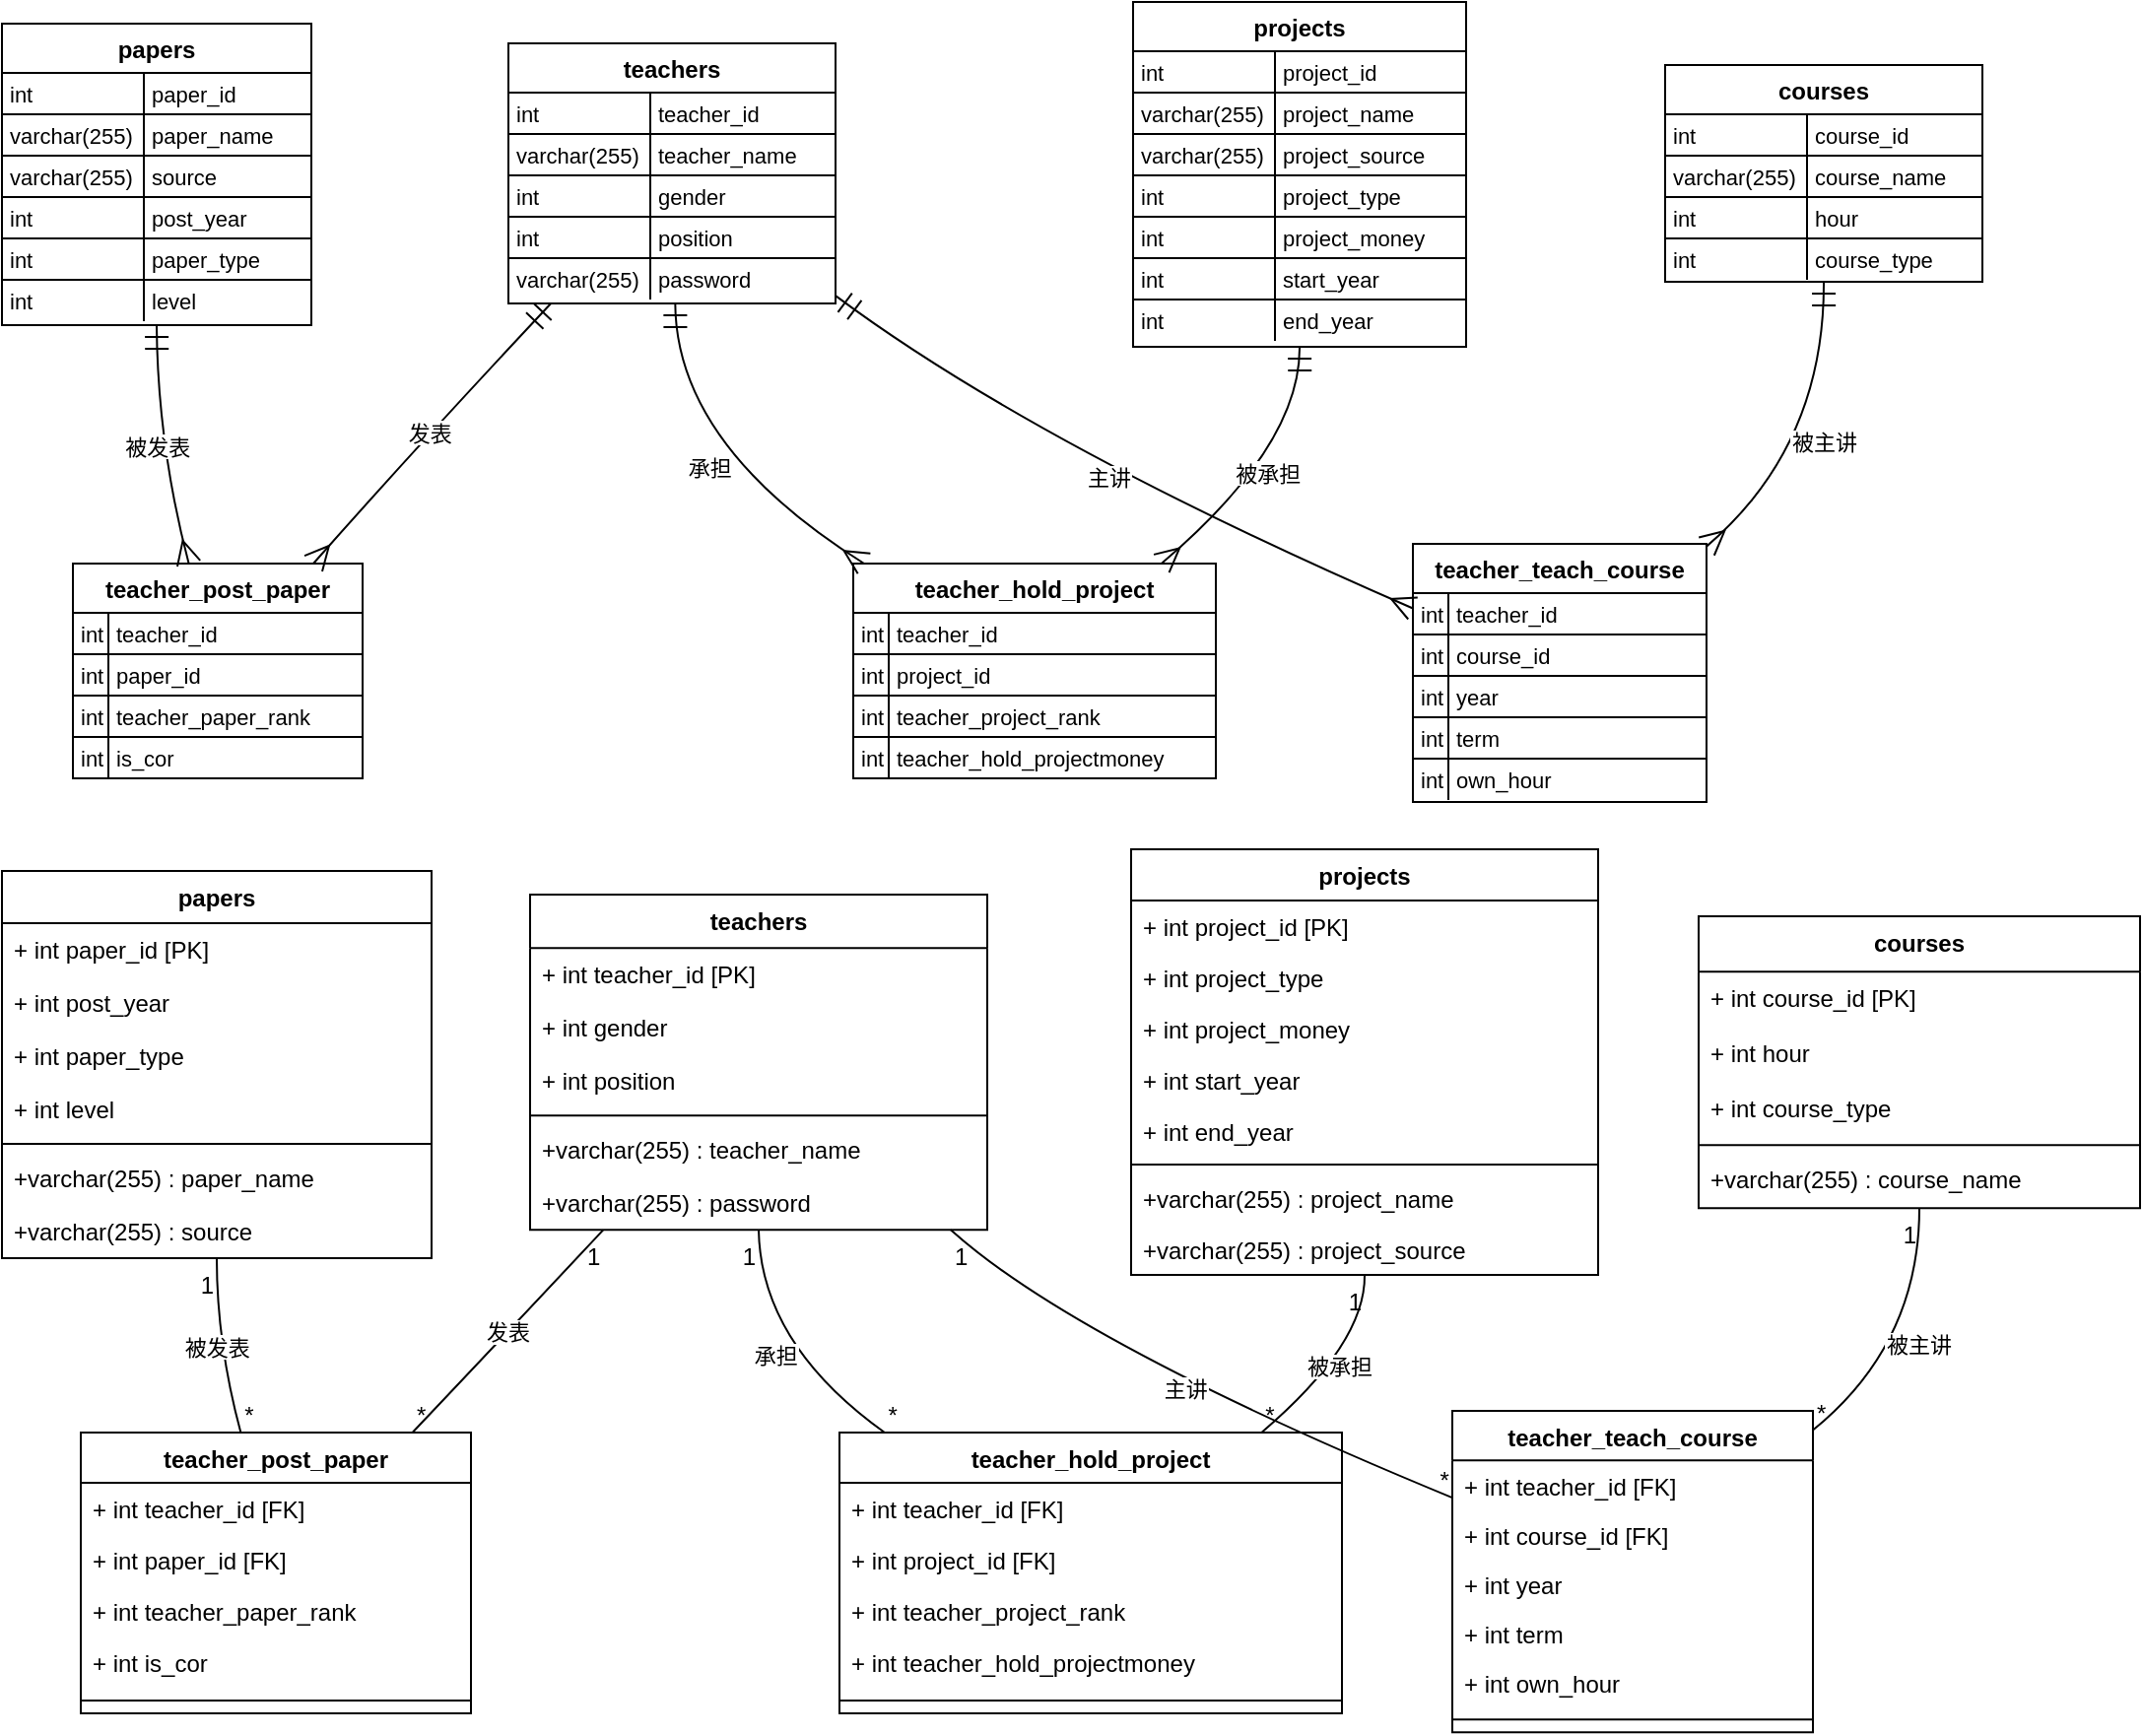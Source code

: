 <mxfile version="25.0.3">
  <diagram id="R2lEEEUBdFMjLlhIrx00" name="Page-1">
    <mxGraphModel dx="811" dy="1609" grid="1" gridSize="10" guides="1" tooltips="1" connect="1" arrows="1" fold="1" page="1" pageScale="1" pageWidth="850" pageHeight="1100" math="0" shadow="0" extFonts="Permanent Marker^https://fonts.googleapis.com/css?family=Permanent+Marker">
      <root>
        <mxCell id="0" />
        <mxCell id="1" parent="0" />
        <mxCell id="kMlaYkscyfcXsW-1nqYv-1" value="teachers" style="shape=table;startSize=25;container=1;collapsible=0;childLayout=tableLayout;fixedRows=1;rowLines=1;fontStyle=1;align=center;resizeLast=1;" vertex="1" parent="1">
          <mxGeometry x="277" y="41" width="166" height="132" as="geometry" />
        </mxCell>
        <mxCell id="kMlaYkscyfcXsW-1nqYv-2" style="shape=tableRow;horizontal=0;startSize=0;swimlaneHead=0;swimlaneBody=0;fillColor=none;collapsible=0;dropTarget=0;points=[[0,0.5],[1,0.5]];portConstraint=eastwest;top=0;left=0;right=0;bottom=0;" vertex="1" parent="kMlaYkscyfcXsW-1nqYv-1">
          <mxGeometry y="25" width="166" height="21" as="geometry" />
        </mxCell>
        <mxCell id="kMlaYkscyfcXsW-1nqYv-3" value="int" style="shape=partialRectangle;connectable=0;fillColor=none;top=0;left=0;bottom=0;right=0;align=left;spacingLeft=2;overflow=hidden;fontSize=11;" vertex="1" parent="kMlaYkscyfcXsW-1nqYv-2">
          <mxGeometry width="72" height="21" as="geometry">
            <mxRectangle width="72" height="21" as="alternateBounds" />
          </mxGeometry>
        </mxCell>
        <mxCell id="kMlaYkscyfcXsW-1nqYv-4" value="teacher_id" style="shape=partialRectangle;connectable=0;fillColor=none;top=0;left=0;bottom=0;right=0;align=left;spacingLeft=2;overflow=hidden;fontSize=11;" vertex="1" parent="kMlaYkscyfcXsW-1nqYv-2">
          <mxGeometry x="72" width="94" height="21" as="geometry">
            <mxRectangle width="94" height="21" as="alternateBounds" />
          </mxGeometry>
        </mxCell>
        <mxCell id="kMlaYkscyfcXsW-1nqYv-5" style="shape=tableRow;horizontal=0;startSize=0;swimlaneHead=0;swimlaneBody=0;fillColor=none;collapsible=0;dropTarget=0;points=[[0,0.5],[1,0.5]];portConstraint=eastwest;top=0;left=0;right=0;bottom=0;" vertex="1" parent="kMlaYkscyfcXsW-1nqYv-1">
          <mxGeometry y="46" width="166" height="21" as="geometry" />
        </mxCell>
        <mxCell id="kMlaYkscyfcXsW-1nqYv-6" value="varchar(255)" style="shape=partialRectangle;connectable=0;fillColor=none;top=0;left=0;bottom=0;right=0;align=left;spacingLeft=2;overflow=hidden;fontSize=11;" vertex="1" parent="kMlaYkscyfcXsW-1nqYv-5">
          <mxGeometry width="72" height="21" as="geometry">
            <mxRectangle width="72" height="21" as="alternateBounds" />
          </mxGeometry>
        </mxCell>
        <mxCell id="kMlaYkscyfcXsW-1nqYv-7" value="teacher_name" style="shape=partialRectangle;connectable=0;fillColor=none;top=0;left=0;bottom=0;right=0;align=left;spacingLeft=2;overflow=hidden;fontSize=11;" vertex="1" parent="kMlaYkscyfcXsW-1nqYv-5">
          <mxGeometry x="72" width="94" height="21" as="geometry">
            <mxRectangle width="94" height="21" as="alternateBounds" />
          </mxGeometry>
        </mxCell>
        <mxCell id="kMlaYkscyfcXsW-1nqYv-8" style="shape=tableRow;horizontal=0;startSize=0;swimlaneHead=0;swimlaneBody=0;fillColor=none;collapsible=0;dropTarget=0;points=[[0,0.5],[1,0.5]];portConstraint=eastwest;top=0;left=0;right=0;bottom=0;" vertex="1" parent="kMlaYkscyfcXsW-1nqYv-1">
          <mxGeometry y="67" width="166" height="21" as="geometry" />
        </mxCell>
        <mxCell id="kMlaYkscyfcXsW-1nqYv-9" value="int" style="shape=partialRectangle;connectable=0;fillColor=none;top=0;left=0;bottom=0;right=0;align=left;spacingLeft=2;overflow=hidden;fontSize=11;" vertex="1" parent="kMlaYkscyfcXsW-1nqYv-8">
          <mxGeometry width="72" height="21" as="geometry">
            <mxRectangle width="72" height="21" as="alternateBounds" />
          </mxGeometry>
        </mxCell>
        <mxCell id="kMlaYkscyfcXsW-1nqYv-10" value="gender" style="shape=partialRectangle;connectable=0;fillColor=none;top=0;left=0;bottom=0;right=0;align=left;spacingLeft=2;overflow=hidden;fontSize=11;" vertex="1" parent="kMlaYkscyfcXsW-1nqYv-8">
          <mxGeometry x="72" width="94" height="21" as="geometry">
            <mxRectangle width="94" height="21" as="alternateBounds" />
          </mxGeometry>
        </mxCell>
        <mxCell id="kMlaYkscyfcXsW-1nqYv-11" style="shape=tableRow;horizontal=0;startSize=0;swimlaneHead=0;swimlaneBody=0;fillColor=none;collapsible=0;dropTarget=0;points=[[0,0.5],[1,0.5]];portConstraint=eastwest;top=0;left=0;right=0;bottom=0;" vertex="1" parent="kMlaYkscyfcXsW-1nqYv-1">
          <mxGeometry y="88" width="166" height="21" as="geometry" />
        </mxCell>
        <mxCell id="kMlaYkscyfcXsW-1nqYv-12" value="int" style="shape=partialRectangle;connectable=0;fillColor=none;top=0;left=0;bottom=0;right=0;align=left;spacingLeft=2;overflow=hidden;fontSize=11;" vertex="1" parent="kMlaYkscyfcXsW-1nqYv-11">
          <mxGeometry width="72" height="21" as="geometry">
            <mxRectangle width="72" height="21" as="alternateBounds" />
          </mxGeometry>
        </mxCell>
        <mxCell id="kMlaYkscyfcXsW-1nqYv-13" value="position" style="shape=partialRectangle;connectable=0;fillColor=none;top=0;left=0;bottom=0;right=0;align=left;spacingLeft=2;overflow=hidden;fontSize=11;" vertex="1" parent="kMlaYkscyfcXsW-1nqYv-11">
          <mxGeometry x="72" width="94" height="21" as="geometry">
            <mxRectangle width="94" height="21" as="alternateBounds" />
          </mxGeometry>
        </mxCell>
        <mxCell id="kMlaYkscyfcXsW-1nqYv-14" style="shape=tableRow;horizontal=0;startSize=0;swimlaneHead=0;swimlaneBody=0;fillColor=none;collapsible=0;dropTarget=0;points=[[0,0.5],[1,0.5]];portConstraint=eastwest;top=0;left=0;right=0;bottom=0;" vertex="1" parent="kMlaYkscyfcXsW-1nqYv-1">
          <mxGeometry y="109" width="166" height="21" as="geometry" />
        </mxCell>
        <mxCell id="kMlaYkscyfcXsW-1nqYv-15" value="varchar(255)" style="shape=partialRectangle;connectable=0;fillColor=none;top=0;left=0;bottom=0;right=0;align=left;spacingLeft=2;overflow=hidden;fontSize=11;" vertex="1" parent="kMlaYkscyfcXsW-1nqYv-14">
          <mxGeometry width="72" height="21" as="geometry">
            <mxRectangle width="72" height="21" as="alternateBounds" />
          </mxGeometry>
        </mxCell>
        <mxCell id="kMlaYkscyfcXsW-1nqYv-16" value="password" style="shape=partialRectangle;connectable=0;fillColor=none;top=0;left=0;bottom=0;right=0;align=left;spacingLeft=2;overflow=hidden;fontSize=11;" vertex="1" parent="kMlaYkscyfcXsW-1nqYv-14">
          <mxGeometry x="72" width="94" height="21" as="geometry">
            <mxRectangle width="94" height="21" as="alternateBounds" />
          </mxGeometry>
        </mxCell>
        <mxCell id="kMlaYkscyfcXsW-1nqYv-17" value="papers" style="shape=table;startSize=25;container=1;collapsible=0;childLayout=tableLayout;fixedRows=1;rowLines=1;fontStyle=1;align=center;resizeLast=1;" vertex="1" parent="1">
          <mxGeometry x="20" y="31" width="157" height="153" as="geometry" />
        </mxCell>
        <mxCell id="kMlaYkscyfcXsW-1nqYv-18" style="shape=tableRow;horizontal=0;startSize=0;swimlaneHead=0;swimlaneBody=0;fillColor=none;collapsible=0;dropTarget=0;points=[[0,0.5],[1,0.5]];portConstraint=eastwest;top=0;left=0;right=0;bottom=0;" vertex="1" parent="kMlaYkscyfcXsW-1nqYv-17">
          <mxGeometry y="25" width="157" height="21" as="geometry" />
        </mxCell>
        <mxCell id="kMlaYkscyfcXsW-1nqYv-19" value="int" style="shape=partialRectangle;connectable=0;fillColor=none;top=0;left=0;bottom=0;right=0;align=left;spacingLeft=2;overflow=hidden;fontSize=11;" vertex="1" parent="kMlaYkscyfcXsW-1nqYv-18">
          <mxGeometry width="72" height="21" as="geometry">
            <mxRectangle width="72" height="21" as="alternateBounds" />
          </mxGeometry>
        </mxCell>
        <mxCell id="kMlaYkscyfcXsW-1nqYv-20" value="paper_id" style="shape=partialRectangle;connectable=0;fillColor=none;top=0;left=0;bottom=0;right=0;align=left;spacingLeft=2;overflow=hidden;fontSize=11;" vertex="1" parent="kMlaYkscyfcXsW-1nqYv-18">
          <mxGeometry x="72" width="85" height="21" as="geometry">
            <mxRectangle width="85" height="21" as="alternateBounds" />
          </mxGeometry>
        </mxCell>
        <mxCell id="kMlaYkscyfcXsW-1nqYv-21" style="shape=tableRow;horizontal=0;startSize=0;swimlaneHead=0;swimlaneBody=0;fillColor=none;collapsible=0;dropTarget=0;points=[[0,0.5],[1,0.5]];portConstraint=eastwest;top=0;left=0;right=0;bottom=0;" vertex="1" parent="kMlaYkscyfcXsW-1nqYv-17">
          <mxGeometry y="46" width="157" height="21" as="geometry" />
        </mxCell>
        <mxCell id="kMlaYkscyfcXsW-1nqYv-22" value="varchar(255)" style="shape=partialRectangle;connectable=0;fillColor=none;top=0;left=0;bottom=0;right=0;align=left;spacingLeft=2;overflow=hidden;fontSize=11;" vertex="1" parent="kMlaYkscyfcXsW-1nqYv-21">
          <mxGeometry width="72" height="21" as="geometry">
            <mxRectangle width="72" height="21" as="alternateBounds" />
          </mxGeometry>
        </mxCell>
        <mxCell id="kMlaYkscyfcXsW-1nqYv-23" value="paper_name" style="shape=partialRectangle;connectable=0;fillColor=none;top=0;left=0;bottom=0;right=0;align=left;spacingLeft=2;overflow=hidden;fontSize=11;" vertex="1" parent="kMlaYkscyfcXsW-1nqYv-21">
          <mxGeometry x="72" width="85" height="21" as="geometry">
            <mxRectangle width="85" height="21" as="alternateBounds" />
          </mxGeometry>
        </mxCell>
        <mxCell id="kMlaYkscyfcXsW-1nqYv-24" style="shape=tableRow;horizontal=0;startSize=0;swimlaneHead=0;swimlaneBody=0;fillColor=none;collapsible=0;dropTarget=0;points=[[0,0.5],[1,0.5]];portConstraint=eastwest;top=0;left=0;right=0;bottom=0;" vertex="1" parent="kMlaYkscyfcXsW-1nqYv-17">
          <mxGeometry y="67" width="157" height="21" as="geometry" />
        </mxCell>
        <mxCell id="kMlaYkscyfcXsW-1nqYv-25" value="varchar(255)" style="shape=partialRectangle;connectable=0;fillColor=none;top=0;left=0;bottom=0;right=0;align=left;spacingLeft=2;overflow=hidden;fontSize=11;" vertex="1" parent="kMlaYkscyfcXsW-1nqYv-24">
          <mxGeometry width="72" height="21" as="geometry">
            <mxRectangle width="72" height="21" as="alternateBounds" />
          </mxGeometry>
        </mxCell>
        <mxCell id="kMlaYkscyfcXsW-1nqYv-26" value="source" style="shape=partialRectangle;connectable=0;fillColor=none;top=0;left=0;bottom=0;right=0;align=left;spacingLeft=2;overflow=hidden;fontSize=11;" vertex="1" parent="kMlaYkscyfcXsW-1nqYv-24">
          <mxGeometry x="72" width="85" height="21" as="geometry">
            <mxRectangle width="85" height="21" as="alternateBounds" />
          </mxGeometry>
        </mxCell>
        <mxCell id="kMlaYkscyfcXsW-1nqYv-27" style="shape=tableRow;horizontal=0;startSize=0;swimlaneHead=0;swimlaneBody=0;fillColor=none;collapsible=0;dropTarget=0;points=[[0,0.5],[1,0.5]];portConstraint=eastwest;top=0;left=0;right=0;bottom=0;" vertex="1" parent="kMlaYkscyfcXsW-1nqYv-17">
          <mxGeometry y="88" width="157" height="21" as="geometry" />
        </mxCell>
        <mxCell id="kMlaYkscyfcXsW-1nqYv-28" value="int" style="shape=partialRectangle;connectable=0;fillColor=none;top=0;left=0;bottom=0;right=0;align=left;spacingLeft=2;overflow=hidden;fontSize=11;" vertex="1" parent="kMlaYkscyfcXsW-1nqYv-27">
          <mxGeometry width="72" height="21" as="geometry">
            <mxRectangle width="72" height="21" as="alternateBounds" />
          </mxGeometry>
        </mxCell>
        <mxCell id="kMlaYkscyfcXsW-1nqYv-29" value="post_year" style="shape=partialRectangle;connectable=0;fillColor=none;top=0;left=0;bottom=0;right=0;align=left;spacingLeft=2;overflow=hidden;fontSize=11;" vertex="1" parent="kMlaYkscyfcXsW-1nqYv-27">
          <mxGeometry x="72" width="85" height="21" as="geometry">
            <mxRectangle width="85" height="21" as="alternateBounds" />
          </mxGeometry>
        </mxCell>
        <mxCell id="kMlaYkscyfcXsW-1nqYv-30" style="shape=tableRow;horizontal=0;startSize=0;swimlaneHead=0;swimlaneBody=0;fillColor=none;collapsible=0;dropTarget=0;points=[[0,0.5],[1,0.5]];portConstraint=eastwest;top=0;left=0;right=0;bottom=0;" vertex="1" parent="kMlaYkscyfcXsW-1nqYv-17">
          <mxGeometry y="109" width="157" height="21" as="geometry" />
        </mxCell>
        <mxCell id="kMlaYkscyfcXsW-1nqYv-31" value="int" style="shape=partialRectangle;connectable=0;fillColor=none;top=0;left=0;bottom=0;right=0;align=left;spacingLeft=2;overflow=hidden;fontSize=11;" vertex="1" parent="kMlaYkscyfcXsW-1nqYv-30">
          <mxGeometry width="72" height="21" as="geometry">
            <mxRectangle width="72" height="21" as="alternateBounds" />
          </mxGeometry>
        </mxCell>
        <mxCell id="kMlaYkscyfcXsW-1nqYv-32" value="paper_type" style="shape=partialRectangle;connectable=0;fillColor=none;top=0;left=0;bottom=0;right=0;align=left;spacingLeft=2;overflow=hidden;fontSize=11;" vertex="1" parent="kMlaYkscyfcXsW-1nqYv-30">
          <mxGeometry x="72" width="85" height="21" as="geometry">
            <mxRectangle width="85" height="21" as="alternateBounds" />
          </mxGeometry>
        </mxCell>
        <mxCell id="kMlaYkscyfcXsW-1nqYv-33" style="shape=tableRow;horizontal=0;startSize=0;swimlaneHead=0;swimlaneBody=0;fillColor=none;collapsible=0;dropTarget=0;points=[[0,0.5],[1,0.5]];portConstraint=eastwest;top=0;left=0;right=0;bottom=0;" vertex="1" parent="kMlaYkscyfcXsW-1nqYv-17">
          <mxGeometry y="130" width="157" height="21" as="geometry" />
        </mxCell>
        <mxCell id="kMlaYkscyfcXsW-1nqYv-34" value="int" style="shape=partialRectangle;connectable=0;fillColor=none;top=0;left=0;bottom=0;right=0;align=left;spacingLeft=2;overflow=hidden;fontSize=11;" vertex="1" parent="kMlaYkscyfcXsW-1nqYv-33">
          <mxGeometry width="72" height="21" as="geometry">
            <mxRectangle width="72" height="21" as="alternateBounds" />
          </mxGeometry>
        </mxCell>
        <mxCell id="kMlaYkscyfcXsW-1nqYv-35" value="level" style="shape=partialRectangle;connectable=0;fillColor=none;top=0;left=0;bottom=0;right=0;align=left;spacingLeft=2;overflow=hidden;fontSize=11;" vertex="1" parent="kMlaYkscyfcXsW-1nqYv-33">
          <mxGeometry x="72" width="85" height="21" as="geometry">
            <mxRectangle width="85" height="21" as="alternateBounds" />
          </mxGeometry>
        </mxCell>
        <mxCell id="kMlaYkscyfcXsW-1nqYv-36" value="projects" style="shape=table;startSize=25;container=1;collapsible=0;childLayout=tableLayout;fixedRows=1;rowLines=1;fontStyle=1;align=center;resizeLast=1;" vertex="1" parent="1">
          <mxGeometry x="594" y="20" width="169" height="175" as="geometry" />
        </mxCell>
        <mxCell id="kMlaYkscyfcXsW-1nqYv-37" style="shape=tableRow;horizontal=0;startSize=0;swimlaneHead=0;swimlaneBody=0;fillColor=none;collapsible=0;dropTarget=0;points=[[0,0.5],[1,0.5]];portConstraint=eastwest;top=0;left=0;right=0;bottom=0;" vertex="1" parent="kMlaYkscyfcXsW-1nqYv-36">
          <mxGeometry y="25" width="169" height="21" as="geometry" />
        </mxCell>
        <mxCell id="kMlaYkscyfcXsW-1nqYv-38" value="int" style="shape=partialRectangle;connectable=0;fillColor=none;top=0;left=0;bottom=0;right=0;align=left;spacingLeft=2;overflow=hidden;fontSize=11;" vertex="1" parent="kMlaYkscyfcXsW-1nqYv-37">
          <mxGeometry width="72" height="21" as="geometry">
            <mxRectangle width="72" height="21" as="alternateBounds" />
          </mxGeometry>
        </mxCell>
        <mxCell id="kMlaYkscyfcXsW-1nqYv-39" value="project_id" style="shape=partialRectangle;connectable=0;fillColor=none;top=0;left=0;bottom=0;right=0;align=left;spacingLeft=2;overflow=hidden;fontSize=11;" vertex="1" parent="kMlaYkscyfcXsW-1nqYv-37">
          <mxGeometry x="72" width="97" height="21" as="geometry">
            <mxRectangle width="97" height="21" as="alternateBounds" />
          </mxGeometry>
        </mxCell>
        <mxCell id="kMlaYkscyfcXsW-1nqYv-40" style="shape=tableRow;horizontal=0;startSize=0;swimlaneHead=0;swimlaneBody=0;fillColor=none;collapsible=0;dropTarget=0;points=[[0,0.5],[1,0.5]];portConstraint=eastwest;top=0;left=0;right=0;bottom=0;" vertex="1" parent="kMlaYkscyfcXsW-1nqYv-36">
          <mxGeometry y="46" width="169" height="21" as="geometry" />
        </mxCell>
        <mxCell id="kMlaYkscyfcXsW-1nqYv-41" value="varchar(255)" style="shape=partialRectangle;connectable=0;fillColor=none;top=0;left=0;bottom=0;right=0;align=left;spacingLeft=2;overflow=hidden;fontSize=11;" vertex="1" parent="kMlaYkscyfcXsW-1nqYv-40">
          <mxGeometry width="72" height="21" as="geometry">
            <mxRectangle width="72" height="21" as="alternateBounds" />
          </mxGeometry>
        </mxCell>
        <mxCell id="kMlaYkscyfcXsW-1nqYv-42" value="project_name" style="shape=partialRectangle;connectable=0;fillColor=none;top=0;left=0;bottom=0;right=0;align=left;spacingLeft=2;overflow=hidden;fontSize=11;" vertex="1" parent="kMlaYkscyfcXsW-1nqYv-40">
          <mxGeometry x="72" width="97" height="21" as="geometry">
            <mxRectangle width="97" height="21" as="alternateBounds" />
          </mxGeometry>
        </mxCell>
        <mxCell id="kMlaYkscyfcXsW-1nqYv-43" style="shape=tableRow;horizontal=0;startSize=0;swimlaneHead=0;swimlaneBody=0;fillColor=none;collapsible=0;dropTarget=0;points=[[0,0.5],[1,0.5]];portConstraint=eastwest;top=0;left=0;right=0;bottom=0;" vertex="1" parent="kMlaYkscyfcXsW-1nqYv-36">
          <mxGeometry y="67" width="169" height="21" as="geometry" />
        </mxCell>
        <mxCell id="kMlaYkscyfcXsW-1nqYv-44" value="varchar(255)" style="shape=partialRectangle;connectable=0;fillColor=none;top=0;left=0;bottom=0;right=0;align=left;spacingLeft=2;overflow=hidden;fontSize=11;" vertex="1" parent="kMlaYkscyfcXsW-1nqYv-43">
          <mxGeometry width="72" height="21" as="geometry">
            <mxRectangle width="72" height="21" as="alternateBounds" />
          </mxGeometry>
        </mxCell>
        <mxCell id="kMlaYkscyfcXsW-1nqYv-45" value="project_source" style="shape=partialRectangle;connectable=0;fillColor=none;top=0;left=0;bottom=0;right=0;align=left;spacingLeft=2;overflow=hidden;fontSize=11;" vertex="1" parent="kMlaYkscyfcXsW-1nqYv-43">
          <mxGeometry x="72" width="97" height="21" as="geometry">
            <mxRectangle width="97" height="21" as="alternateBounds" />
          </mxGeometry>
        </mxCell>
        <mxCell id="kMlaYkscyfcXsW-1nqYv-46" style="shape=tableRow;horizontal=0;startSize=0;swimlaneHead=0;swimlaneBody=0;fillColor=none;collapsible=0;dropTarget=0;points=[[0,0.5],[1,0.5]];portConstraint=eastwest;top=0;left=0;right=0;bottom=0;" vertex="1" parent="kMlaYkscyfcXsW-1nqYv-36">
          <mxGeometry y="88" width="169" height="21" as="geometry" />
        </mxCell>
        <mxCell id="kMlaYkscyfcXsW-1nqYv-47" value="int" style="shape=partialRectangle;connectable=0;fillColor=none;top=0;left=0;bottom=0;right=0;align=left;spacingLeft=2;overflow=hidden;fontSize=11;" vertex="1" parent="kMlaYkscyfcXsW-1nqYv-46">
          <mxGeometry width="72" height="21" as="geometry">
            <mxRectangle width="72" height="21" as="alternateBounds" />
          </mxGeometry>
        </mxCell>
        <mxCell id="kMlaYkscyfcXsW-1nqYv-48" value="project_type" style="shape=partialRectangle;connectable=0;fillColor=none;top=0;left=0;bottom=0;right=0;align=left;spacingLeft=2;overflow=hidden;fontSize=11;" vertex="1" parent="kMlaYkscyfcXsW-1nqYv-46">
          <mxGeometry x="72" width="97" height="21" as="geometry">
            <mxRectangle width="97" height="21" as="alternateBounds" />
          </mxGeometry>
        </mxCell>
        <mxCell id="kMlaYkscyfcXsW-1nqYv-49" style="shape=tableRow;horizontal=0;startSize=0;swimlaneHead=0;swimlaneBody=0;fillColor=none;collapsible=0;dropTarget=0;points=[[0,0.5],[1,0.5]];portConstraint=eastwest;top=0;left=0;right=0;bottom=0;" vertex="1" parent="kMlaYkscyfcXsW-1nqYv-36">
          <mxGeometry y="109" width="169" height="21" as="geometry" />
        </mxCell>
        <mxCell id="kMlaYkscyfcXsW-1nqYv-50" value="int" style="shape=partialRectangle;connectable=0;fillColor=none;top=0;left=0;bottom=0;right=0;align=left;spacingLeft=2;overflow=hidden;fontSize=11;" vertex="1" parent="kMlaYkscyfcXsW-1nqYv-49">
          <mxGeometry width="72" height="21" as="geometry">
            <mxRectangle width="72" height="21" as="alternateBounds" />
          </mxGeometry>
        </mxCell>
        <mxCell id="kMlaYkscyfcXsW-1nqYv-51" value="project_money" style="shape=partialRectangle;connectable=0;fillColor=none;top=0;left=0;bottom=0;right=0;align=left;spacingLeft=2;overflow=hidden;fontSize=11;" vertex="1" parent="kMlaYkscyfcXsW-1nqYv-49">
          <mxGeometry x="72" width="97" height="21" as="geometry">
            <mxRectangle width="97" height="21" as="alternateBounds" />
          </mxGeometry>
        </mxCell>
        <mxCell id="kMlaYkscyfcXsW-1nqYv-52" style="shape=tableRow;horizontal=0;startSize=0;swimlaneHead=0;swimlaneBody=0;fillColor=none;collapsible=0;dropTarget=0;points=[[0,0.5],[1,0.5]];portConstraint=eastwest;top=0;left=0;right=0;bottom=0;" vertex="1" parent="kMlaYkscyfcXsW-1nqYv-36">
          <mxGeometry y="130" width="169" height="21" as="geometry" />
        </mxCell>
        <mxCell id="kMlaYkscyfcXsW-1nqYv-53" value="int" style="shape=partialRectangle;connectable=0;fillColor=none;top=0;left=0;bottom=0;right=0;align=left;spacingLeft=2;overflow=hidden;fontSize=11;" vertex="1" parent="kMlaYkscyfcXsW-1nqYv-52">
          <mxGeometry width="72" height="21" as="geometry">
            <mxRectangle width="72" height="21" as="alternateBounds" />
          </mxGeometry>
        </mxCell>
        <mxCell id="kMlaYkscyfcXsW-1nqYv-54" value="start_year" style="shape=partialRectangle;connectable=0;fillColor=none;top=0;left=0;bottom=0;right=0;align=left;spacingLeft=2;overflow=hidden;fontSize=11;" vertex="1" parent="kMlaYkscyfcXsW-1nqYv-52">
          <mxGeometry x="72" width="97" height="21" as="geometry">
            <mxRectangle width="97" height="21" as="alternateBounds" />
          </mxGeometry>
        </mxCell>
        <mxCell id="kMlaYkscyfcXsW-1nqYv-55" style="shape=tableRow;horizontal=0;startSize=0;swimlaneHead=0;swimlaneBody=0;fillColor=none;collapsible=0;dropTarget=0;points=[[0,0.5],[1,0.5]];portConstraint=eastwest;top=0;left=0;right=0;bottom=0;" vertex="1" parent="kMlaYkscyfcXsW-1nqYv-36">
          <mxGeometry y="151" width="169" height="21" as="geometry" />
        </mxCell>
        <mxCell id="kMlaYkscyfcXsW-1nqYv-56" value="int" style="shape=partialRectangle;connectable=0;fillColor=none;top=0;left=0;bottom=0;right=0;align=left;spacingLeft=2;overflow=hidden;fontSize=11;" vertex="1" parent="kMlaYkscyfcXsW-1nqYv-55">
          <mxGeometry width="72" height="21" as="geometry">
            <mxRectangle width="72" height="21" as="alternateBounds" />
          </mxGeometry>
        </mxCell>
        <mxCell id="kMlaYkscyfcXsW-1nqYv-57" value="end_year" style="shape=partialRectangle;connectable=0;fillColor=none;top=0;left=0;bottom=0;right=0;align=left;spacingLeft=2;overflow=hidden;fontSize=11;" vertex="1" parent="kMlaYkscyfcXsW-1nqYv-55">
          <mxGeometry x="72" width="97" height="21" as="geometry">
            <mxRectangle width="97" height="21" as="alternateBounds" />
          </mxGeometry>
        </mxCell>
        <mxCell id="kMlaYkscyfcXsW-1nqYv-58" value="courses" style="shape=table;startSize=25;container=1;collapsible=0;childLayout=tableLayout;fixedRows=1;rowLines=1;fontStyle=1;align=center;resizeLast=1;" vertex="1" parent="1">
          <mxGeometry x="864" y="52" width="161" height="110" as="geometry" />
        </mxCell>
        <mxCell id="kMlaYkscyfcXsW-1nqYv-59" style="shape=tableRow;horizontal=0;startSize=0;swimlaneHead=0;swimlaneBody=0;fillColor=none;collapsible=0;dropTarget=0;points=[[0,0.5],[1,0.5]];portConstraint=eastwest;top=0;left=0;right=0;bottom=0;" vertex="1" parent="kMlaYkscyfcXsW-1nqYv-58">
          <mxGeometry y="25" width="161" height="21" as="geometry" />
        </mxCell>
        <mxCell id="kMlaYkscyfcXsW-1nqYv-60" value="int" style="shape=partialRectangle;connectable=0;fillColor=none;top=0;left=0;bottom=0;right=0;align=left;spacingLeft=2;overflow=hidden;fontSize=11;" vertex="1" parent="kMlaYkscyfcXsW-1nqYv-59">
          <mxGeometry width="72" height="21" as="geometry">
            <mxRectangle width="72" height="21" as="alternateBounds" />
          </mxGeometry>
        </mxCell>
        <mxCell id="kMlaYkscyfcXsW-1nqYv-61" value="course_id" style="shape=partialRectangle;connectable=0;fillColor=none;top=0;left=0;bottom=0;right=0;align=left;spacingLeft=2;overflow=hidden;fontSize=11;" vertex="1" parent="kMlaYkscyfcXsW-1nqYv-59">
          <mxGeometry x="72" width="89" height="21" as="geometry">
            <mxRectangle width="89" height="21" as="alternateBounds" />
          </mxGeometry>
        </mxCell>
        <mxCell id="kMlaYkscyfcXsW-1nqYv-62" style="shape=tableRow;horizontal=0;startSize=0;swimlaneHead=0;swimlaneBody=0;fillColor=none;collapsible=0;dropTarget=0;points=[[0,0.5],[1,0.5]];portConstraint=eastwest;top=0;left=0;right=0;bottom=0;" vertex="1" parent="kMlaYkscyfcXsW-1nqYv-58">
          <mxGeometry y="46" width="161" height="21" as="geometry" />
        </mxCell>
        <mxCell id="kMlaYkscyfcXsW-1nqYv-63" value="varchar(255)" style="shape=partialRectangle;connectable=0;fillColor=none;top=0;left=0;bottom=0;right=0;align=left;spacingLeft=2;overflow=hidden;fontSize=11;" vertex="1" parent="kMlaYkscyfcXsW-1nqYv-62">
          <mxGeometry width="72" height="21" as="geometry">
            <mxRectangle width="72" height="21" as="alternateBounds" />
          </mxGeometry>
        </mxCell>
        <mxCell id="kMlaYkscyfcXsW-1nqYv-64" value="course_name" style="shape=partialRectangle;connectable=0;fillColor=none;top=0;left=0;bottom=0;right=0;align=left;spacingLeft=2;overflow=hidden;fontSize=11;" vertex="1" parent="kMlaYkscyfcXsW-1nqYv-62">
          <mxGeometry x="72" width="89" height="21" as="geometry">
            <mxRectangle width="89" height="21" as="alternateBounds" />
          </mxGeometry>
        </mxCell>
        <mxCell id="kMlaYkscyfcXsW-1nqYv-65" style="shape=tableRow;horizontal=0;startSize=0;swimlaneHead=0;swimlaneBody=0;fillColor=none;collapsible=0;dropTarget=0;points=[[0,0.5],[1,0.5]];portConstraint=eastwest;top=0;left=0;right=0;bottom=0;" vertex="1" parent="kMlaYkscyfcXsW-1nqYv-58">
          <mxGeometry y="67" width="161" height="21" as="geometry" />
        </mxCell>
        <mxCell id="kMlaYkscyfcXsW-1nqYv-66" value="int" style="shape=partialRectangle;connectable=0;fillColor=none;top=0;left=0;bottom=0;right=0;align=left;spacingLeft=2;overflow=hidden;fontSize=11;" vertex="1" parent="kMlaYkscyfcXsW-1nqYv-65">
          <mxGeometry width="72" height="21" as="geometry">
            <mxRectangle width="72" height="21" as="alternateBounds" />
          </mxGeometry>
        </mxCell>
        <mxCell id="kMlaYkscyfcXsW-1nqYv-67" value="hour" style="shape=partialRectangle;connectable=0;fillColor=none;top=0;left=0;bottom=0;right=0;align=left;spacingLeft=2;overflow=hidden;fontSize=11;" vertex="1" parent="kMlaYkscyfcXsW-1nqYv-65">
          <mxGeometry x="72" width="89" height="21" as="geometry">
            <mxRectangle width="89" height="21" as="alternateBounds" />
          </mxGeometry>
        </mxCell>
        <mxCell id="kMlaYkscyfcXsW-1nqYv-68" style="shape=tableRow;horizontal=0;startSize=0;swimlaneHead=0;swimlaneBody=0;fillColor=none;collapsible=0;dropTarget=0;points=[[0,0.5],[1,0.5]];portConstraint=eastwest;top=0;left=0;right=0;bottom=0;" vertex="1" parent="kMlaYkscyfcXsW-1nqYv-58">
          <mxGeometry y="88" width="161" height="21" as="geometry" />
        </mxCell>
        <mxCell id="kMlaYkscyfcXsW-1nqYv-69" value="int" style="shape=partialRectangle;connectable=0;fillColor=none;top=0;left=0;bottom=0;right=0;align=left;spacingLeft=2;overflow=hidden;fontSize=11;" vertex="1" parent="kMlaYkscyfcXsW-1nqYv-68">
          <mxGeometry width="72" height="21" as="geometry">
            <mxRectangle width="72" height="21" as="alternateBounds" />
          </mxGeometry>
        </mxCell>
        <mxCell id="kMlaYkscyfcXsW-1nqYv-70" value="course_type" style="shape=partialRectangle;connectable=0;fillColor=none;top=0;left=0;bottom=0;right=0;align=left;spacingLeft=2;overflow=hidden;fontSize=11;" vertex="1" parent="kMlaYkscyfcXsW-1nqYv-68">
          <mxGeometry x="72" width="89" height="21" as="geometry">
            <mxRectangle width="89" height="21" as="alternateBounds" />
          </mxGeometry>
        </mxCell>
        <mxCell id="kMlaYkscyfcXsW-1nqYv-71" value="teacher_post_paper" style="shape=table;startSize=25;container=1;collapsible=0;childLayout=tableLayout;fixedRows=1;rowLines=1;fontStyle=1;align=center;resizeLast=1;" vertex="1" parent="1">
          <mxGeometry x="56" y="305" width="147" height="109" as="geometry" />
        </mxCell>
        <mxCell id="kMlaYkscyfcXsW-1nqYv-72" style="shape=tableRow;horizontal=0;startSize=0;swimlaneHead=0;swimlaneBody=0;fillColor=none;collapsible=0;dropTarget=0;points=[[0,0.5],[1,0.5]];portConstraint=eastwest;top=0;left=0;right=0;bottom=0;" vertex="1" parent="kMlaYkscyfcXsW-1nqYv-71">
          <mxGeometry y="25" width="147" height="21" as="geometry" />
        </mxCell>
        <mxCell id="kMlaYkscyfcXsW-1nqYv-73" value="int" style="shape=partialRectangle;connectable=0;fillColor=none;top=0;left=0;bottom=0;right=0;align=left;spacingLeft=2;overflow=hidden;fontSize=11;" vertex="1" parent="kMlaYkscyfcXsW-1nqYv-72">
          <mxGeometry width="18" height="21" as="geometry">
            <mxRectangle width="18" height="21" as="alternateBounds" />
          </mxGeometry>
        </mxCell>
        <mxCell id="kMlaYkscyfcXsW-1nqYv-74" value="teacher_id" style="shape=partialRectangle;connectable=0;fillColor=none;top=0;left=0;bottom=0;right=0;align=left;spacingLeft=2;overflow=hidden;fontSize=11;" vertex="1" parent="kMlaYkscyfcXsW-1nqYv-72">
          <mxGeometry x="18" width="129" height="21" as="geometry">
            <mxRectangle width="129" height="21" as="alternateBounds" />
          </mxGeometry>
        </mxCell>
        <mxCell id="kMlaYkscyfcXsW-1nqYv-75" style="shape=tableRow;horizontal=0;startSize=0;swimlaneHead=0;swimlaneBody=0;fillColor=none;collapsible=0;dropTarget=0;points=[[0,0.5],[1,0.5]];portConstraint=eastwest;top=0;left=0;right=0;bottom=0;" vertex="1" parent="kMlaYkscyfcXsW-1nqYv-71">
          <mxGeometry y="46" width="147" height="21" as="geometry" />
        </mxCell>
        <mxCell id="kMlaYkscyfcXsW-1nqYv-76" value="int" style="shape=partialRectangle;connectable=0;fillColor=none;top=0;left=0;bottom=0;right=0;align=left;spacingLeft=2;overflow=hidden;fontSize=11;" vertex="1" parent="kMlaYkscyfcXsW-1nqYv-75">
          <mxGeometry width="18" height="21" as="geometry">
            <mxRectangle width="18" height="21" as="alternateBounds" />
          </mxGeometry>
        </mxCell>
        <mxCell id="kMlaYkscyfcXsW-1nqYv-77" value="paper_id" style="shape=partialRectangle;connectable=0;fillColor=none;top=0;left=0;bottom=0;right=0;align=left;spacingLeft=2;overflow=hidden;fontSize=11;" vertex="1" parent="kMlaYkscyfcXsW-1nqYv-75">
          <mxGeometry x="18" width="129" height="21" as="geometry">
            <mxRectangle width="129" height="21" as="alternateBounds" />
          </mxGeometry>
        </mxCell>
        <mxCell id="kMlaYkscyfcXsW-1nqYv-78" style="shape=tableRow;horizontal=0;startSize=0;swimlaneHead=0;swimlaneBody=0;fillColor=none;collapsible=0;dropTarget=0;points=[[0,0.5],[1,0.5]];portConstraint=eastwest;top=0;left=0;right=0;bottom=0;" vertex="1" parent="kMlaYkscyfcXsW-1nqYv-71">
          <mxGeometry y="67" width="147" height="21" as="geometry" />
        </mxCell>
        <mxCell id="kMlaYkscyfcXsW-1nqYv-79" value="int" style="shape=partialRectangle;connectable=0;fillColor=none;top=0;left=0;bottom=0;right=0;align=left;spacingLeft=2;overflow=hidden;fontSize=11;" vertex="1" parent="kMlaYkscyfcXsW-1nqYv-78">
          <mxGeometry width="18" height="21" as="geometry">
            <mxRectangle width="18" height="21" as="alternateBounds" />
          </mxGeometry>
        </mxCell>
        <mxCell id="kMlaYkscyfcXsW-1nqYv-80" value="teacher_paper_rank" style="shape=partialRectangle;connectable=0;fillColor=none;top=0;left=0;bottom=0;right=0;align=left;spacingLeft=2;overflow=hidden;fontSize=11;" vertex="1" parent="kMlaYkscyfcXsW-1nqYv-78">
          <mxGeometry x="18" width="129" height="21" as="geometry">
            <mxRectangle width="129" height="21" as="alternateBounds" />
          </mxGeometry>
        </mxCell>
        <mxCell id="kMlaYkscyfcXsW-1nqYv-81" style="shape=tableRow;horizontal=0;startSize=0;swimlaneHead=0;swimlaneBody=0;fillColor=none;collapsible=0;dropTarget=0;points=[[0,0.5],[1,0.5]];portConstraint=eastwest;top=0;left=0;right=0;bottom=0;" vertex="1" parent="kMlaYkscyfcXsW-1nqYv-71">
          <mxGeometry y="88" width="147" height="21" as="geometry" />
        </mxCell>
        <mxCell id="kMlaYkscyfcXsW-1nqYv-82" value="int" style="shape=partialRectangle;connectable=0;fillColor=none;top=0;left=0;bottom=0;right=0;align=left;spacingLeft=2;overflow=hidden;fontSize=11;" vertex="1" parent="kMlaYkscyfcXsW-1nqYv-81">
          <mxGeometry width="18" height="21" as="geometry">
            <mxRectangle width="18" height="21" as="alternateBounds" />
          </mxGeometry>
        </mxCell>
        <mxCell id="kMlaYkscyfcXsW-1nqYv-83" value="is_cor" style="shape=partialRectangle;connectable=0;fillColor=none;top=0;left=0;bottom=0;right=0;align=left;spacingLeft=2;overflow=hidden;fontSize=11;" vertex="1" parent="kMlaYkscyfcXsW-1nqYv-81">
          <mxGeometry x="18" width="129" height="21" as="geometry">
            <mxRectangle width="129" height="21" as="alternateBounds" />
          </mxGeometry>
        </mxCell>
        <mxCell id="kMlaYkscyfcXsW-1nqYv-84" value="teacher_hold_project" style="shape=table;startSize=25;container=1;collapsible=0;childLayout=tableLayout;fixedRows=1;rowLines=1;fontStyle=1;align=center;resizeLast=1;" vertex="1" parent="1">
          <mxGeometry x="452" y="305" width="184" height="109" as="geometry" />
        </mxCell>
        <mxCell id="kMlaYkscyfcXsW-1nqYv-85" style="shape=tableRow;horizontal=0;startSize=0;swimlaneHead=0;swimlaneBody=0;fillColor=none;collapsible=0;dropTarget=0;points=[[0,0.5],[1,0.5]];portConstraint=eastwest;top=0;left=0;right=0;bottom=0;" vertex="1" parent="kMlaYkscyfcXsW-1nqYv-84">
          <mxGeometry y="25" width="184" height="21" as="geometry" />
        </mxCell>
        <mxCell id="kMlaYkscyfcXsW-1nqYv-86" value="int" style="shape=partialRectangle;connectable=0;fillColor=none;top=0;left=0;bottom=0;right=0;align=left;spacingLeft=2;overflow=hidden;fontSize=11;" vertex="1" parent="kMlaYkscyfcXsW-1nqYv-85">
          <mxGeometry width="18" height="21" as="geometry">
            <mxRectangle width="18" height="21" as="alternateBounds" />
          </mxGeometry>
        </mxCell>
        <mxCell id="kMlaYkscyfcXsW-1nqYv-87" value="teacher_id" style="shape=partialRectangle;connectable=0;fillColor=none;top=0;left=0;bottom=0;right=0;align=left;spacingLeft=2;overflow=hidden;fontSize=11;" vertex="1" parent="kMlaYkscyfcXsW-1nqYv-85">
          <mxGeometry x="18" width="166" height="21" as="geometry">
            <mxRectangle width="166" height="21" as="alternateBounds" />
          </mxGeometry>
        </mxCell>
        <mxCell id="kMlaYkscyfcXsW-1nqYv-88" style="shape=tableRow;horizontal=0;startSize=0;swimlaneHead=0;swimlaneBody=0;fillColor=none;collapsible=0;dropTarget=0;points=[[0,0.5],[1,0.5]];portConstraint=eastwest;top=0;left=0;right=0;bottom=0;" vertex="1" parent="kMlaYkscyfcXsW-1nqYv-84">
          <mxGeometry y="46" width="184" height="21" as="geometry" />
        </mxCell>
        <mxCell id="kMlaYkscyfcXsW-1nqYv-89" value="int" style="shape=partialRectangle;connectable=0;fillColor=none;top=0;left=0;bottom=0;right=0;align=left;spacingLeft=2;overflow=hidden;fontSize=11;" vertex="1" parent="kMlaYkscyfcXsW-1nqYv-88">
          <mxGeometry width="18" height="21" as="geometry">
            <mxRectangle width="18" height="21" as="alternateBounds" />
          </mxGeometry>
        </mxCell>
        <mxCell id="kMlaYkscyfcXsW-1nqYv-90" value="project_id" style="shape=partialRectangle;connectable=0;fillColor=none;top=0;left=0;bottom=0;right=0;align=left;spacingLeft=2;overflow=hidden;fontSize=11;" vertex="1" parent="kMlaYkscyfcXsW-1nqYv-88">
          <mxGeometry x="18" width="166" height="21" as="geometry">
            <mxRectangle width="166" height="21" as="alternateBounds" />
          </mxGeometry>
        </mxCell>
        <mxCell id="kMlaYkscyfcXsW-1nqYv-91" style="shape=tableRow;horizontal=0;startSize=0;swimlaneHead=0;swimlaneBody=0;fillColor=none;collapsible=0;dropTarget=0;points=[[0,0.5],[1,0.5]];portConstraint=eastwest;top=0;left=0;right=0;bottom=0;" vertex="1" parent="kMlaYkscyfcXsW-1nqYv-84">
          <mxGeometry y="67" width="184" height="21" as="geometry" />
        </mxCell>
        <mxCell id="kMlaYkscyfcXsW-1nqYv-92" value="int" style="shape=partialRectangle;connectable=0;fillColor=none;top=0;left=0;bottom=0;right=0;align=left;spacingLeft=2;overflow=hidden;fontSize=11;" vertex="1" parent="kMlaYkscyfcXsW-1nqYv-91">
          <mxGeometry width="18" height="21" as="geometry">
            <mxRectangle width="18" height="21" as="alternateBounds" />
          </mxGeometry>
        </mxCell>
        <mxCell id="kMlaYkscyfcXsW-1nqYv-93" value="teacher_project_rank" style="shape=partialRectangle;connectable=0;fillColor=none;top=0;left=0;bottom=0;right=0;align=left;spacingLeft=2;overflow=hidden;fontSize=11;" vertex="1" parent="kMlaYkscyfcXsW-1nqYv-91">
          <mxGeometry x="18" width="166" height="21" as="geometry">
            <mxRectangle width="166" height="21" as="alternateBounds" />
          </mxGeometry>
        </mxCell>
        <mxCell id="kMlaYkscyfcXsW-1nqYv-94" style="shape=tableRow;horizontal=0;startSize=0;swimlaneHead=0;swimlaneBody=0;fillColor=none;collapsible=0;dropTarget=0;points=[[0,0.5],[1,0.5]];portConstraint=eastwest;top=0;left=0;right=0;bottom=0;" vertex="1" parent="kMlaYkscyfcXsW-1nqYv-84">
          <mxGeometry y="88" width="184" height="21" as="geometry" />
        </mxCell>
        <mxCell id="kMlaYkscyfcXsW-1nqYv-95" value="int" style="shape=partialRectangle;connectable=0;fillColor=none;top=0;left=0;bottom=0;right=0;align=left;spacingLeft=2;overflow=hidden;fontSize=11;" vertex="1" parent="kMlaYkscyfcXsW-1nqYv-94">
          <mxGeometry width="18" height="21" as="geometry">
            <mxRectangle width="18" height="21" as="alternateBounds" />
          </mxGeometry>
        </mxCell>
        <mxCell id="kMlaYkscyfcXsW-1nqYv-96" value="teacher_hold_projectmoney" style="shape=partialRectangle;connectable=0;fillColor=none;top=0;left=0;bottom=0;right=0;align=left;spacingLeft=2;overflow=hidden;fontSize=11;" vertex="1" parent="kMlaYkscyfcXsW-1nqYv-94">
          <mxGeometry x="18" width="166" height="21" as="geometry">
            <mxRectangle width="166" height="21" as="alternateBounds" />
          </mxGeometry>
        </mxCell>
        <mxCell id="kMlaYkscyfcXsW-1nqYv-97" value="teacher_teach_course" style="shape=table;startSize=25;container=1;collapsible=0;childLayout=tableLayout;fixedRows=1;rowLines=1;fontStyle=1;align=center;resizeLast=1;" vertex="1" parent="1">
          <mxGeometry x="736" y="295" width="149" height="131" as="geometry" />
        </mxCell>
        <mxCell id="kMlaYkscyfcXsW-1nqYv-98" style="shape=tableRow;horizontal=0;startSize=0;swimlaneHead=0;swimlaneBody=0;fillColor=none;collapsible=0;dropTarget=0;points=[[0,0.5],[1,0.5]];portConstraint=eastwest;top=0;left=0;right=0;bottom=0;" vertex="1" parent="kMlaYkscyfcXsW-1nqYv-97">
          <mxGeometry y="25" width="149" height="21" as="geometry" />
        </mxCell>
        <mxCell id="kMlaYkscyfcXsW-1nqYv-99" value="int" style="shape=partialRectangle;connectable=0;fillColor=none;top=0;left=0;bottom=0;right=0;align=left;spacingLeft=2;overflow=hidden;fontSize=11;" vertex="1" parent="kMlaYkscyfcXsW-1nqYv-98">
          <mxGeometry width="18" height="21" as="geometry">
            <mxRectangle width="18" height="21" as="alternateBounds" />
          </mxGeometry>
        </mxCell>
        <mxCell id="kMlaYkscyfcXsW-1nqYv-100" value="teacher_id" style="shape=partialRectangle;connectable=0;fillColor=none;top=0;left=0;bottom=0;right=0;align=left;spacingLeft=2;overflow=hidden;fontSize=11;" vertex="1" parent="kMlaYkscyfcXsW-1nqYv-98">
          <mxGeometry x="18" width="131" height="21" as="geometry">
            <mxRectangle width="131" height="21" as="alternateBounds" />
          </mxGeometry>
        </mxCell>
        <mxCell id="kMlaYkscyfcXsW-1nqYv-101" style="shape=tableRow;horizontal=0;startSize=0;swimlaneHead=0;swimlaneBody=0;fillColor=none;collapsible=0;dropTarget=0;points=[[0,0.5],[1,0.5]];portConstraint=eastwest;top=0;left=0;right=0;bottom=0;" vertex="1" parent="kMlaYkscyfcXsW-1nqYv-97">
          <mxGeometry y="46" width="149" height="21" as="geometry" />
        </mxCell>
        <mxCell id="kMlaYkscyfcXsW-1nqYv-102" value="int" style="shape=partialRectangle;connectable=0;fillColor=none;top=0;left=0;bottom=0;right=0;align=left;spacingLeft=2;overflow=hidden;fontSize=11;" vertex="1" parent="kMlaYkscyfcXsW-1nqYv-101">
          <mxGeometry width="18" height="21" as="geometry">
            <mxRectangle width="18" height="21" as="alternateBounds" />
          </mxGeometry>
        </mxCell>
        <mxCell id="kMlaYkscyfcXsW-1nqYv-103" value="course_id" style="shape=partialRectangle;connectable=0;fillColor=none;top=0;left=0;bottom=0;right=0;align=left;spacingLeft=2;overflow=hidden;fontSize=11;" vertex="1" parent="kMlaYkscyfcXsW-1nqYv-101">
          <mxGeometry x="18" width="131" height="21" as="geometry">
            <mxRectangle width="131" height="21" as="alternateBounds" />
          </mxGeometry>
        </mxCell>
        <mxCell id="kMlaYkscyfcXsW-1nqYv-104" style="shape=tableRow;horizontal=0;startSize=0;swimlaneHead=0;swimlaneBody=0;fillColor=none;collapsible=0;dropTarget=0;points=[[0,0.5],[1,0.5]];portConstraint=eastwest;top=0;left=0;right=0;bottom=0;" vertex="1" parent="kMlaYkscyfcXsW-1nqYv-97">
          <mxGeometry y="67" width="149" height="21" as="geometry" />
        </mxCell>
        <mxCell id="kMlaYkscyfcXsW-1nqYv-105" value="int" style="shape=partialRectangle;connectable=0;fillColor=none;top=0;left=0;bottom=0;right=0;align=left;spacingLeft=2;overflow=hidden;fontSize=11;" vertex="1" parent="kMlaYkscyfcXsW-1nqYv-104">
          <mxGeometry width="18" height="21" as="geometry">
            <mxRectangle width="18" height="21" as="alternateBounds" />
          </mxGeometry>
        </mxCell>
        <mxCell id="kMlaYkscyfcXsW-1nqYv-106" value="year" style="shape=partialRectangle;connectable=0;fillColor=none;top=0;left=0;bottom=0;right=0;align=left;spacingLeft=2;overflow=hidden;fontSize=11;" vertex="1" parent="kMlaYkscyfcXsW-1nqYv-104">
          <mxGeometry x="18" width="131" height="21" as="geometry">
            <mxRectangle width="131" height="21" as="alternateBounds" />
          </mxGeometry>
        </mxCell>
        <mxCell id="kMlaYkscyfcXsW-1nqYv-107" style="shape=tableRow;horizontal=0;startSize=0;swimlaneHead=0;swimlaneBody=0;fillColor=none;collapsible=0;dropTarget=0;points=[[0,0.5],[1,0.5]];portConstraint=eastwest;top=0;left=0;right=0;bottom=0;" vertex="1" parent="kMlaYkscyfcXsW-1nqYv-97">
          <mxGeometry y="88" width="149" height="21" as="geometry" />
        </mxCell>
        <mxCell id="kMlaYkscyfcXsW-1nqYv-108" value="int" style="shape=partialRectangle;connectable=0;fillColor=none;top=0;left=0;bottom=0;right=0;align=left;spacingLeft=2;overflow=hidden;fontSize=11;" vertex="1" parent="kMlaYkscyfcXsW-1nqYv-107">
          <mxGeometry width="18" height="21" as="geometry">
            <mxRectangle width="18" height="21" as="alternateBounds" />
          </mxGeometry>
        </mxCell>
        <mxCell id="kMlaYkscyfcXsW-1nqYv-109" value="term" style="shape=partialRectangle;connectable=0;fillColor=none;top=0;left=0;bottom=0;right=0;align=left;spacingLeft=2;overflow=hidden;fontSize=11;" vertex="1" parent="kMlaYkscyfcXsW-1nqYv-107">
          <mxGeometry x="18" width="131" height="21" as="geometry">
            <mxRectangle width="131" height="21" as="alternateBounds" />
          </mxGeometry>
        </mxCell>
        <mxCell id="kMlaYkscyfcXsW-1nqYv-110" style="shape=tableRow;horizontal=0;startSize=0;swimlaneHead=0;swimlaneBody=0;fillColor=none;collapsible=0;dropTarget=0;points=[[0,0.5],[1,0.5]];portConstraint=eastwest;top=0;left=0;right=0;bottom=0;" vertex="1" parent="kMlaYkscyfcXsW-1nqYv-97">
          <mxGeometry y="109" width="149" height="21" as="geometry" />
        </mxCell>
        <mxCell id="kMlaYkscyfcXsW-1nqYv-111" value="int" style="shape=partialRectangle;connectable=0;fillColor=none;top=0;left=0;bottom=0;right=0;align=left;spacingLeft=2;overflow=hidden;fontSize=11;" vertex="1" parent="kMlaYkscyfcXsW-1nqYv-110">
          <mxGeometry width="18" height="21" as="geometry">
            <mxRectangle width="18" height="21" as="alternateBounds" />
          </mxGeometry>
        </mxCell>
        <mxCell id="kMlaYkscyfcXsW-1nqYv-112" value="own_hour" style="shape=partialRectangle;connectable=0;fillColor=none;top=0;left=0;bottom=0;right=0;align=left;spacingLeft=2;overflow=hidden;fontSize=11;" vertex="1" parent="kMlaYkscyfcXsW-1nqYv-110">
          <mxGeometry x="18" width="131" height="21" as="geometry">
            <mxRectangle width="131" height="21" as="alternateBounds" />
          </mxGeometry>
        </mxCell>
        <mxCell id="kMlaYkscyfcXsW-1nqYv-113" value="发表" style="curved=1;startArrow=ERmandOne;startSize=10;;endArrow=ERmany;endSize=10;;exitX=0.13;exitY=1;entryX=0.83;entryY=0;rounded=0;" edge="1" parent="1" source="kMlaYkscyfcXsW-1nqYv-1" target="kMlaYkscyfcXsW-1nqYv-71">
          <mxGeometry relative="1" as="geometry">
            <Array as="points">
              <mxPoint x="231" y="245" />
            </Array>
          </mxGeometry>
        </mxCell>
        <mxCell id="kMlaYkscyfcXsW-1nqYv-114" value="被发表" style="curved=1;startArrow=ERmandOne;startSize=10;;endArrow=ERmany;endSize=10;;exitX=0.5;exitY=1;entryX=0.4;entryY=0;rounded=0;" edge="1" parent="1" source="kMlaYkscyfcXsW-1nqYv-17" target="kMlaYkscyfcXsW-1nqYv-71">
          <mxGeometry relative="1" as="geometry">
            <Array as="points">
              <mxPoint x="99" y="245" />
            </Array>
          </mxGeometry>
        </mxCell>
        <mxCell id="kMlaYkscyfcXsW-1nqYv-115" value="承担" style="curved=1;startArrow=ERmandOne;startSize=10;;endArrow=ERmany;endSize=10;;exitX=0.51;exitY=1;entryX=0.03;entryY=0;rounded=0;" edge="1" parent="1" source="kMlaYkscyfcXsW-1nqYv-1" target="kMlaYkscyfcXsW-1nqYv-84">
          <mxGeometry relative="1" as="geometry">
            <Array as="points">
              <mxPoint x="362" y="245" />
            </Array>
          </mxGeometry>
        </mxCell>
        <mxCell id="kMlaYkscyfcXsW-1nqYv-116" value="被承担" style="curved=1;startArrow=ERmandOne;startSize=10;;endArrow=ERmany;endSize=10;;exitX=0.5;exitY=1;entryX=0.85;entryY=0;rounded=0;" edge="1" parent="1" source="kMlaYkscyfcXsW-1nqYv-36" target="kMlaYkscyfcXsW-1nqYv-84">
          <mxGeometry relative="1" as="geometry">
            <Array as="points">
              <mxPoint x="679" y="245" />
            </Array>
          </mxGeometry>
        </mxCell>
        <mxCell id="kMlaYkscyfcXsW-1nqYv-117" value="主讲" style="curved=1;startArrow=ERmandOne;startSize=10;;endArrow=ERmany;endSize=10;;exitX=1;exitY=0.97;entryX=0;entryY=0.25;rounded=0;" edge="1" parent="1" source="kMlaYkscyfcXsW-1nqYv-1" target="kMlaYkscyfcXsW-1nqYv-97">
          <mxGeometry relative="1" as="geometry">
            <Array as="points">
              <mxPoint x="545" y="245" />
            </Array>
          </mxGeometry>
        </mxCell>
        <mxCell id="kMlaYkscyfcXsW-1nqYv-118" value="被主讲" style="curved=1;startArrow=ERmandOne;startSize=10;;endArrow=ERmany;endSize=10;;exitX=0.5;exitY=1;entryX=1;entryY=0.01;rounded=0;" edge="1" parent="1" source="kMlaYkscyfcXsW-1nqYv-58" target="kMlaYkscyfcXsW-1nqYv-97">
          <mxGeometry relative="1" as="geometry">
            <Array as="points">
              <mxPoint x="945" y="245" />
            </Array>
          </mxGeometry>
        </mxCell>
        <mxCell id="kMlaYkscyfcXsW-1nqYv-119" value="teachers" style="swimlane;fontStyle=1;align=center;verticalAlign=top;childLayout=stackLayout;horizontal=1;startSize=27.167;horizontalStack=0;resizeParent=1;resizeParentMax=0;resizeLast=0;collapsible=0;marginBottom=0;" vertex="1" parent="1">
          <mxGeometry x="288" y="473" width="232" height="170.167" as="geometry" />
        </mxCell>
        <mxCell id="kMlaYkscyfcXsW-1nqYv-120" value="+ int teacher_id [PK]" style="text;strokeColor=none;fillColor=none;align=left;verticalAlign=top;spacingLeft=4;spacingRight=4;overflow=hidden;rotatable=0;points=[[0,0.5],[1,0.5]];portConstraint=eastwest;" vertex="1" parent="kMlaYkscyfcXsW-1nqYv-119">
          <mxGeometry y="27.167" width="232" height="27" as="geometry" />
        </mxCell>
        <mxCell id="kMlaYkscyfcXsW-1nqYv-121" value="+ int gender" style="text;strokeColor=none;fillColor=none;align=left;verticalAlign=top;spacingLeft=4;spacingRight=4;overflow=hidden;rotatable=0;points=[[0,0.5],[1,0.5]];portConstraint=eastwest;" vertex="1" parent="kMlaYkscyfcXsW-1nqYv-119">
          <mxGeometry y="54.167" width="232" height="27" as="geometry" />
        </mxCell>
        <mxCell id="kMlaYkscyfcXsW-1nqYv-122" value="+ int position" style="text;strokeColor=none;fillColor=none;align=left;verticalAlign=top;spacingLeft=4;spacingRight=4;overflow=hidden;rotatable=0;points=[[0,0.5],[1,0.5]];portConstraint=eastwest;" vertex="1" parent="kMlaYkscyfcXsW-1nqYv-119">
          <mxGeometry y="81.167" width="232" height="27" as="geometry" />
        </mxCell>
        <mxCell id="kMlaYkscyfcXsW-1nqYv-123" style="line;strokeWidth=1;fillColor=none;align=left;verticalAlign=middle;spacingTop=-1;spacingLeft=3;spacingRight=3;rotatable=0;labelPosition=right;points=[];portConstraint=eastwest;strokeColor=inherit;" vertex="1" parent="kMlaYkscyfcXsW-1nqYv-119">
          <mxGeometry y="108.167" width="232" height="8" as="geometry" />
        </mxCell>
        <mxCell id="kMlaYkscyfcXsW-1nqYv-124" value="+varchar(255) : teacher_name" style="text;strokeColor=none;fillColor=none;align=left;verticalAlign=top;spacingLeft=4;spacingRight=4;overflow=hidden;rotatable=0;points=[[0,0.5],[1,0.5]];portConstraint=eastwest;" vertex="1" parent="kMlaYkscyfcXsW-1nqYv-119">
          <mxGeometry y="116.167" width="232" height="27" as="geometry" />
        </mxCell>
        <mxCell id="kMlaYkscyfcXsW-1nqYv-125" value="+varchar(255) : password" style="text;strokeColor=none;fillColor=none;align=left;verticalAlign=top;spacingLeft=4;spacingRight=4;overflow=hidden;rotatable=0;points=[[0,0.5],[1,0.5]];portConstraint=eastwest;" vertex="1" parent="kMlaYkscyfcXsW-1nqYv-119">
          <mxGeometry y="143.167" width="232" height="27" as="geometry" />
        </mxCell>
        <mxCell id="kMlaYkscyfcXsW-1nqYv-126" value="papers" style="swimlane;fontStyle=1;align=center;verticalAlign=top;childLayout=stackLayout;horizontal=1;startSize=26.524;horizontalStack=0;resizeParent=1;resizeParentMax=0;resizeLast=0;collapsible=0;marginBottom=0;" vertex="1" parent="1">
          <mxGeometry x="20" y="461" width="218" height="196.524" as="geometry" />
        </mxCell>
        <mxCell id="kMlaYkscyfcXsW-1nqYv-127" value="+ int paper_id [PK]" style="text;strokeColor=none;fillColor=none;align=left;verticalAlign=top;spacingLeft=4;spacingRight=4;overflow=hidden;rotatable=0;points=[[0,0.5],[1,0.5]];portConstraint=eastwest;" vertex="1" parent="kMlaYkscyfcXsW-1nqYv-126">
          <mxGeometry y="26.524" width="218" height="27" as="geometry" />
        </mxCell>
        <mxCell id="kMlaYkscyfcXsW-1nqYv-128" value="+ int post_year" style="text;strokeColor=none;fillColor=none;align=left;verticalAlign=top;spacingLeft=4;spacingRight=4;overflow=hidden;rotatable=0;points=[[0,0.5],[1,0.5]];portConstraint=eastwest;" vertex="1" parent="kMlaYkscyfcXsW-1nqYv-126">
          <mxGeometry y="53.524" width="218" height="27" as="geometry" />
        </mxCell>
        <mxCell id="kMlaYkscyfcXsW-1nqYv-129" value="+ int paper_type" style="text;strokeColor=none;fillColor=none;align=left;verticalAlign=top;spacingLeft=4;spacingRight=4;overflow=hidden;rotatable=0;points=[[0,0.5],[1,0.5]];portConstraint=eastwest;" vertex="1" parent="kMlaYkscyfcXsW-1nqYv-126">
          <mxGeometry y="80.524" width="218" height="27" as="geometry" />
        </mxCell>
        <mxCell id="kMlaYkscyfcXsW-1nqYv-130" value="+ int level" style="text;strokeColor=none;fillColor=none;align=left;verticalAlign=top;spacingLeft=4;spacingRight=4;overflow=hidden;rotatable=0;points=[[0,0.5],[1,0.5]];portConstraint=eastwest;" vertex="1" parent="kMlaYkscyfcXsW-1nqYv-126">
          <mxGeometry y="107.524" width="218" height="27" as="geometry" />
        </mxCell>
        <mxCell id="kMlaYkscyfcXsW-1nqYv-131" style="line;strokeWidth=1;fillColor=none;align=left;verticalAlign=middle;spacingTop=-1;spacingLeft=3;spacingRight=3;rotatable=0;labelPosition=right;points=[];portConstraint=eastwest;strokeColor=inherit;" vertex="1" parent="kMlaYkscyfcXsW-1nqYv-126">
          <mxGeometry y="134.524" width="218" height="8" as="geometry" />
        </mxCell>
        <mxCell id="kMlaYkscyfcXsW-1nqYv-132" value="+varchar(255) : paper_name" style="text;strokeColor=none;fillColor=none;align=left;verticalAlign=top;spacingLeft=4;spacingRight=4;overflow=hidden;rotatable=0;points=[[0,0.5],[1,0.5]];portConstraint=eastwest;" vertex="1" parent="kMlaYkscyfcXsW-1nqYv-126">
          <mxGeometry y="142.524" width="218" height="27" as="geometry" />
        </mxCell>
        <mxCell id="kMlaYkscyfcXsW-1nqYv-133" value="+varchar(255) : source" style="text;strokeColor=none;fillColor=none;align=left;verticalAlign=top;spacingLeft=4;spacingRight=4;overflow=hidden;rotatable=0;points=[[0,0.5],[1,0.5]];portConstraint=eastwest;" vertex="1" parent="kMlaYkscyfcXsW-1nqYv-126">
          <mxGeometry y="169.524" width="218" height="27" as="geometry" />
        </mxCell>
        <mxCell id="kMlaYkscyfcXsW-1nqYv-134" value="projects" style="swimlane;fontStyle=1;align=center;verticalAlign=top;childLayout=stackLayout;horizontal=1;startSize=26.042;horizontalStack=0;resizeParent=1;resizeParentMax=0;resizeLast=0;collapsible=0;marginBottom=0;" vertex="1" parent="1">
          <mxGeometry x="593" y="450" width="237" height="216.042" as="geometry" />
        </mxCell>
        <mxCell id="kMlaYkscyfcXsW-1nqYv-135" value="+ int project_id [PK]" style="text;strokeColor=none;fillColor=none;align=left;verticalAlign=top;spacingLeft=4;spacingRight=4;overflow=hidden;rotatable=0;points=[[0,0.5],[1,0.5]];portConstraint=eastwest;" vertex="1" parent="kMlaYkscyfcXsW-1nqYv-134">
          <mxGeometry y="26.042" width="237" height="26" as="geometry" />
        </mxCell>
        <mxCell id="kMlaYkscyfcXsW-1nqYv-136" value="+ int project_type" style="text;strokeColor=none;fillColor=none;align=left;verticalAlign=top;spacingLeft=4;spacingRight=4;overflow=hidden;rotatable=0;points=[[0,0.5],[1,0.5]];portConstraint=eastwest;" vertex="1" parent="kMlaYkscyfcXsW-1nqYv-134">
          <mxGeometry y="52.042" width="237" height="26" as="geometry" />
        </mxCell>
        <mxCell id="kMlaYkscyfcXsW-1nqYv-137" value="+ int project_money" style="text;strokeColor=none;fillColor=none;align=left;verticalAlign=top;spacingLeft=4;spacingRight=4;overflow=hidden;rotatable=0;points=[[0,0.5],[1,0.5]];portConstraint=eastwest;" vertex="1" parent="kMlaYkscyfcXsW-1nqYv-134">
          <mxGeometry y="78.042" width="237" height="26" as="geometry" />
        </mxCell>
        <mxCell id="kMlaYkscyfcXsW-1nqYv-138" value="+ int start_year" style="text;strokeColor=none;fillColor=none;align=left;verticalAlign=top;spacingLeft=4;spacingRight=4;overflow=hidden;rotatable=0;points=[[0,0.5],[1,0.5]];portConstraint=eastwest;" vertex="1" parent="kMlaYkscyfcXsW-1nqYv-134">
          <mxGeometry y="104.042" width="237" height="26" as="geometry" />
        </mxCell>
        <mxCell id="kMlaYkscyfcXsW-1nqYv-139" value="+ int end_year" style="text;strokeColor=none;fillColor=none;align=left;verticalAlign=top;spacingLeft=4;spacingRight=4;overflow=hidden;rotatable=0;points=[[0,0.5],[1,0.5]];portConstraint=eastwest;" vertex="1" parent="kMlaYkscyfcXsW-1nqYv-134">
          <mxGeometry y="130.042" width="237" height="26" as="geometry" />
        </mxCell>
        <mxCell id="kMlaYkscyfcXsW-1nqYv-140" style="line;strokeWidth=1;fillColor=none;align=left;verticalAlign=middle;spacingTop=-1;spacingLeft=3;spacingRight=3;rotatable=0;labelPosition=right;points=[];portConstraint=eastwest;strokeColor=inherit;" vertex="1" parent="kMlaYkscyfcXsW-1nqYv-134">
          <mxGeometry y="156.042" width="237" height="8" as="geometry" />
        </mxCell>
        <mxCell id="kMlaYkscyfcXsW-1nqYv-141" value="+varchar(255) : project_name" style="text;strokeColor=none;fillColor=none;align=left;verticalAlign=top;spacingLeft=4;spacingRight=4;overflow=hidden;rotatable=0;points=[[0,0.5],[1,0.5]];portConstraint=eastwest;" vertex="1" parent="kMlaYkscyfcXsW-1nqYv-134">
          <mxGeometry y="164.042" width="237" height="26" as="geometry" />
        </mxCell>
        <mxCell id="kMlaYkscyfcXsW-1nqYv-142" value="+varchar(255) : project_source" style="text;strokeColor=none;fillColor=none;align=left;verticalAlign=top;spacingLeft=4;spacingRight=4;overflow=hidden;rotatable=0;points=[[0,0.5],[1,0.5]];portConstraint=eastwest;" vertex="1" parent="kMlaYkscyfcXsW-1nqYv-134">
          <mxGeometry y="190.042" width="237" height="26" as="geometry" />
        </mxCell>
        <mxCell id="kMlaYkscyfcXsW-1nqYv-143" value="courses" style="swimlane;fontStyle=1;align=center;verticalAlign=top;childLayout=stackLayout;horizontal=1;startSize=28.067;horizontalStack=0;resizeParent=1;resizeParentMax=0;resizeLast=0;collapsible=0;marginBottom=0;" vertex="1" parent="1">
          <mxGeometry x="881" y="484" width="224" height="148.067" as="geometry" />
        </mxCell>
        <mxCell id="kMlaYkscyfcXsW-1nqYv-144" value="+ int course_id [PK]" style="text;strokeColor=none;fillColor=none;align=left;verticalAlign=top;spacingLeft=4;spacingRight=4;overflow=hidden;rotatable=0;points=[[0,0.5],[1,0.5]];portConstraint=eastwest;" vertex="1" parent="kMlaYkscyfcXsW-1nqYv-143">
          <mxGeometry y="28.067" width="224" height="28" as="geometry" />
        </mxCell>
        <mxCell id="kMlaYkscyfcXsW-1nqYv-145" value="+ int hour" style="text;strokeColor=none;fillColor=none;align=left;verticalAlign=top;spacingLeft=4;spacingRight=4;overflow=hidden;rotatable=0;points=[[0,0.5],[1,0.5]];portConstraint=eastwest;" vertex="1" parent="kMlaYkscyfcXsW-1nqYv-143">
          <mxGeometry y="56.067" width="224" height="28" as="geometry" />
        </mxCell>
        <mxCell id="kMlaYkscyfcXsW-1nqYv-146" value="+ int course_type" style="text;strokeColor=none;fillColor=none;align=left;verticalAlign=top;spacingLeft=4;spacingRight=4;overflow=hidden;rotatable=0;points=[[0,0.5],[1,0.5]];portConstraint=eastwest;" vertex="1" parent="kMlaYkscyfcXsW-1nqYv-143">
          <mxGeometry y="84.067" width="224" height="28" as="geometry" />
        </mxCell>
        <mxCell id="kMlaYkscyfcXsW-1nqYv-147" style="line;strokeWidth=1;fillColor=none;align=left;verticalAlign=middle;spacingTop=-1;spacingLeft=3;spacingRight=3;rotatable=0;labelPosition=right;points=[];portConstraint=eastwest;strokeColor=inherit;" vertex="1" parent="kMlaYkscyfcXsW-1nqYv-143">
          <mxGeometry y="112.067" width="224" height="8" as="geometry" />
        </mxCell>
        <mxCell id="kMlaYkscyfcXsW-1nqYv-148" value="+varchar(255) : course_name" style="text;strokeColor=none;fillColor=none;align=left;verticalAlign=top;spacingLeft=4;spacingRight=4;overflow=hidden;rotatable=0;points=[[0,0.5],[1,0.5]];portConstraint=eastwest;" vertex="1" parent="kMlaYkscyfcXsW-1nqYv-143">
          <mxGeometry y="120.067" width="224" height="28" as="geometry" />
        </mxCell>
        <mxCell id="kMlaYkscyfcXsW-1nqYv-149" value="teacher_post_paper" style="swimlane;fontStyle=1;align=center;verticalAlign=top;childLayout=stackLayout;horizontal=1;startSize=25.515;horizontalStack=0;resizeParent=1;resizeParentMax=0;resizeLast=0;collapsible=0;marginBottom=0;" vertex="1" parent="1">
          <mxGeometry x="60" y="746" width="198" height="142.515" as="geometry" />
        </mxCell>
        <mxCell id="kMlaYkscyfcXsW-1nqYv-150" value="+ int teacher_id [FK]" style="text;strokeColor=none;fillColor=none;align=left;verticalAlign=top;spacingLeft=4;spacingRight=4;overflow=hidden;rotatable=0;points=[[0,0.5],[1,0.5]];portConstraint=eastwest;" vertex="1" parent="kMlaYkscyfcXsW-1nqYv-149">
          <mxGeometry y="25.515" width="198" height="26" as="geometry" />
        </mxCell>
        <mxCell id="kMlaYkscyfcXsW-1nqYv-151" value="+ int paper_id [FK]" style="text;strokeColor=none;fillColor=none;align=left;verticalAlign=top;spacingLeft=4;spacingRight=4;overflow=hidden;rotatable=0;points=[[0,0.5],[1,0.5]];portConstraint=eastwest;" vertex="1" parent="kMlaYkscyfcXsW-1nqYv-149">
          <mxGeometry y="51.515" width="198" height="26" as="geometry" />
        </mxCell>
        <mxCell id="kMlaYkscyfcXsW-1nqYv-152" value="+ int teacher_paper_rank" style="text;strokeColor=none;fillColor=none;align=left;verticalAlign=top;spacingLeft=4;spacingRight=4;overflow=hidden;rotatable=0;points=[[0,0.5],[1,0.5]];portConstraint=eastwest;" vertex="1" parent="kMlaYkscyfcXsW-1nqYv-149">
          <mxGeometry y="77.515" width="198" height="26" as="geometry" />
        </mxCell>
        <mxCell id="kMlaYkscyfcXsW-1nqYv-153" value="+ int is_cor" style="text;strokeColor=none;fillColor=none;align=left;verticalAlign=top;spacingLeft=4;spacingRight=4;overflow=hidden;rotatable=0;points=[[0,0.5],[1,0.5]];portConstraint=eastwest;" vertex="1" parent="kMlaYkscyfcXsW-1nqYv-149">
          <mxGeometry y="103.515" width="198" height="26" as="geometry" />
        </mxCell>
        <mxCell id="kMlaYkscyfcXsW-1nqYv-154" style="line;strokeWidth=1;fillColor=none;align=left;verticalAlign=middle;spacingTop=-1;spacingLeft=3;spacingRight=3;rotatable=0;labelPosition=right;points=[];portConstraint=eastwest;strokeColor=inherit;" vertex="1" parent="kMlaYkscyfcXsW-1nqYv-149">
          <mxGeometry y="129.515" width="198" height="13" as="geometry" />
        </mxCell>
        <mxCell id="kMlaYkscyfcXsW-1nqYv-155" value="teacher_hold_project" style="swimlane;fontStyle=1;align=center;verticalAlign=top;childLayout=stackLayout;horizontal=1;startSize=25.515;horizontalStack=0;resizeParent=1;resizeParentMax=0;resizeLast=0;collapsible=0;marginBottom=0;" vertex="1" parent="1">
          <mxGeometry x="445" y="746" width="255" height="142.515" as="geometry" />
        </mxCell>
        <mxCell id="kMlaYkscyfcXsW-1nqYv-156" value="+ int teacher_id [FK]" style="text;strokeColor=none;fillColor=none;align=left;verticalAlign=top;spacingLeft=4;spacingRight=4;overflow=hidden;rotatable=0;points=[[0,0.5],[1,0.5]];portConstraint=eastwest;" vertex="1" parent="kMlaYkscyfcXsW-1nqYv-155">
          <mxGeometry y="25.515" width="255" height="26" as="geometry" />
        </mxCell>
        <mxCell id="kMlaYkscyfcXsW-1nqYv-157" value="+ int project_id [FK]" style="text;strokeColor=none;fillColor=none;align=left;verticalAlign=top;spacingLeft=4;spacingRight=4;overflow=hidden;rotatable=0;points=[[0,0.5],[1,0.5]];portConstraint=eastwest;" vertex="1" parent="kMlaYkscyfcXsW-1nqYv-155">
          <mxGeometry y="51.515" width="255" height="26" as="geometry" />
        </mxCell>
        <mxCell id="kMlaYkscyfcXsW-1nqYv-158" value="+ int teacher_project_rank" style="text;strokeColor=none;fillColor=none;align=left;verticalAlign=top;spacingLeft=4;spacingRight=4;overflow=hidden;rotatable=0;points=[[0,0.5],[1,0.5]];portConstraint=eastwest;" vertex="1" parent="kMlaYkscyfcXsW-1nqYv-155">
          <mxGeometry y="77.515" width="255" height="26" as="geometry" />
        </mxCell>
        <mxCell id="kMlaYkscyfcXsW-1nqYv-159" value="+ int teacher_hold_projectmoney" style="text;strokeColor=none;fillColor=none;align=left;verticalAlign=top;spacingLeft=4;spacingRight=4;overflow=hidden;rotatable=0;points=[[0,0.5],[1,0.5]];portConstraint=eastwest;" vertex="1" parent="kMlaYkscyfcXsW-1nqYv-155">
          <mxGeometry y="103.515" width="255" height="26" as="geometry" />
        </mxCell>
        <mxCell id="kMlaYkscyfcXsW-1nqYv-160" style="line;strokeWidth=1;fillColor=none;align=left;verticalAlign=middle;spacingTop=-1;spacingLeft=3;spacingRight=3;rotatable=0;labelPosition=right;points=[];portConstraint=eastwest;strokeColor=inherit;" vertex="1" parent="kMlaYkscyfcXsW-1nqYv-155">
          <mxGeometry y="129.515" width="255" height="13" as="geometry" />
        </mxCell>
        <mxCell id="kMlaYkscyfcXsW-1nqYv-161" value="teacher_teach_course" style="swimlane;fontStyle=1;align=center;verticalAlign=top;childLayout=stackLayout;horizontal=1;startSize=25.077;horizontalStack=0;resizeParent=1;resizeParentMax=0;resizeLast=0;collapsible=0;marginBottom=0;" vertex="1" parent="1">
          <mxGeometry x="756" y="735" width="183" height="163.077" as="geometry" />
        </mxCell>
        <mxCell id="kMlaYkscyfcXsW-1nqYv-162" value="+ int teacher_id [FK]" style="text;strokeColor=none;fillColor=none;align=left;verticalAlign=top;spacingLeft=4;spacingRight=4;overflow=hidden;rotatable=0;points=[[0,0.5],[1,0.5]];portConstraint=eastwest;" vertex="1" parent="kMlaYkscyfcXsW-1nqYv-161">
          <mxGeometry y="25.077" width="183" height="25" as="geometry" />
        </mxCell>
        <mxCell id="kMlaYkscyfcXsW-1nqYv-163" value="+ int course_id [FK]" style="text;strokeColor=none;fillColor=none;align=left;verticalAlign=top;spacingLeft=4;spacingRight=4;overflow=hidden;rotatable=0;points=[[0,0.5],[1,0.5]];portConstraint=eastwest;" vertex="1" parent="kMlaYkscyfcXsW-1nqYv-161">
          <mxGeometry y="50.077" width="183" height="25" as="geometry" />
        </mxCell>
        <mxCell id="kMlaYkscyfcXsW-1nqYv-164" value="+ int year" style="text;strokeColor=none;fillColor=none;align=left;verticalAlign=top;spacingLeft=4;spacingRight=4;overflow=hidden;rotatable=0;points=[[0,0.5],[1,0.5]];portConstraint=eastwest;" vertex="1" parent="kMlaYkscyfcXsW-1nqYv-161">
          <mxGeometry y="75.077" width="183" height="25" as="geometry" />
        </mxCell>
        <mxCell id="kMlaYkscyfcXsW-1nqYv-165" value="+ int term" style="text;strokeColor=none;fillColor=none;align=left;verticalAlign=top;spacingLeft=4;spacingRight=4;overflow=hidden;rotatable=0;points=[[0,0.5],[1,0.5]];portConstraint=eastwest;" vertex="1" parent="kMlaYkscyfcXsW-1nqYv-161">
          <mxGeometry y="100.077" width="183" height="25" as="geometry" />
        </mxCell>
        <mxCell id="kMlaYkscyfcXsW-1nqYv-166" value="+ int own_hour" style="text;strokeColor=none;fillColor=none;align=left;verticalAlign=top;spacingLeft=4;spacingRight=4;overflow=hidden;rotatable=0;points=[[0,0.5],[1,0.5]];portConstraint=eastwest;" vertex="1" parent="kMlaYkscyfcXsW-1nqYv-161">
          <mxGeometry y="125.077" width="183" height="25" as="geometry" />
        </mxCell>
        <mxCell id="kMlaYkscyfcXsW-1nqYv-167" style="line;strokeWidth=1;fillColor=none;align=left;verticalAlign=middle;spacingTop=-1;spacingLeft=3;spacingRight=3;rotatable=0;labelPosition=right;points=[];portConstraint=eastwest;strokeColor=inherit;" vertex="1" parent="kMlaYkscyfcXsW-1nqYv-161">
          <mxGeometry y="150.077" width="183" height="13" as="geometry" />
        </mxCell>
        <mxCell id="kMlaYkscyfcXsW-1nqYv-168" value="发表" style="curved=1;startArrow=none;endArrow=none;exitX=0.16;exitY=1;entryX=0.85;entryY=0;rounded=0;" edge="1" parent="1" source="kMlaYkscyfcXsW-1nqYv-119" target="kMlaYkscyfcXsW-1nqYv-149">
          <mxGeometry relative="1" as="geometry">
            <Array as="points">
              <mxPoint x="271" y="701" />
            </Array>
          </mxGeometry>
        </mxCell>
        <mxCell id="kMlaYkscyfcXsW-1nqYv-169" value="1" style="edgeLabel;resizable=0;labelBackgroundColor=none;fontSize=12;align=right;verticalAlign=top;" vertex="1" parent="kMlaYkscyfcXsW-1nqYv-168">
          <mxGeometry x="-1" relative="1" as="geometry" />
        </mxCell>
        <mxCell id="kMlaYkscyfcXsW-1nqYv-170" value="*" style="edgeLabel;resizable=0;labelBackgroundColor=none;fontSize=12;align=left;verticalAlign=bottom;" vertex="1" parent="kMlaYkscyfcXsW-1nqYv-168">
          <mxGeometry x="1" relative="1" as="geometry" />
        </mxCell>
        <mxCell id="kMlaYkscyfcXsW-1nqYv-171" value="被发表" style="curved=1;startArrow=none;endArrow=none;exitX=0.5;exitY=1;entryX=0.41;entryY=0;rounded=0;" edge="1" parent="1" source="kMlaYkscyfcXsW-1nqYv-126" target="kMlaYkscyfcXsW-1nqYv-149">
          <mxGeometry relative="1" as="geometry">
            <Array as="points">
              <mxPoint x="129" y="701" />
            </Array>
          </mxGeometry>
        </mxCell>
        <mxCell id="kMlaYkscyfcXsW-1nqYv-172" value="1" style="edgeLabel;resizable=0;labelBackgroundColor=none;fontSize=12;align=right;verticalAlign=top;" vertex="1" parent="kMlaYkscyfcXsW-1nqYv-171">
          <mxGeometry x="-1" relative="1" as="geometry" />
        </mxCell>
        <mxCell id="kMlaYkscyfcXsW-1nqYv-173" value="*" style="edgeLabel;resizable=0;labelBackgroundColor=none;fontSize=12;align=left;verticalAlign=bottom;" vertex="1" parent="kMlaYkscyfcXsW-1nqYv-171">
          <mxGeometry x="1" relative="1" as="geometry" />
        </mxCell>
        <mxCell id="kMlaYkscyfcXsW-1nqYv-174" value="承担" style="curved=1;startArrow=none;endArrow=none;exitX=0.5;exitY=1;entryX=0.09;entryY=0;rounded=0;" edge="1" parent="1" source="kMlaYkscyfcXsW-1nqYv-119" target="kMlaYkscyfcXsW-1nqYv-155">
          <mxGeometry relative="1" as="geometry">
            <Array as="points">
              <mxPoint x="405" y="701" />
            </Array>
          </mxGeometry>
        </mxCell>
        <mxCell id="kMlaYkscyfcXsW-1nqYv-175" value="1" style="edgeLabel;resizable=0;labelBackgroundColor=none;fontSize=12;align=right;verticalAlign=top;" vertex="1" parent="kMlaYkscyfcXsW-1nqYv-174">
          <mxGeometry x="-1" relative="1" as="geometry" />
        </mxCell>
        <mxCell id="kMlaYkscyfcXsW-1nqYv-176" value="*" style="edgeLabel;resizable=0;labelBackgroundColor=none;fontSize=12;align=left;verticalAlign=bottom;" vertex="1" parent="kMlaYkscyfcXsW-1nqYv-174">
          <mxGeometry x="1" relative="1" as="geometry" />
        </mxCell>
        <mxCell id="kMlaYkscyfcXsW-1nqYv-177" value="被承担" style="curved=1;startArrow=none;endArrow=none;exitX=0.5;exitY=1;entryX=0.84;entryY=0;rounded=0;" edge="1" parent="1" source="kMlaYkscyfcXsW-1nqYv-134" target="kMlaYkscyfcXsW-1nqYv-155">
          <mxGeometry relative="1" as="geometry">
            <Array as="points">
              <mxPoint x="712" y="701" />
            </Array>
          </mxGeometry>
        </mxCell>
        <mxCell id="kMlaYkscyfcXsW-1nqYv-178" value="1" style="edgeLabel;resizable=0;labelBackgroundColor=none;fontSize=12;align=right;verticalAlign=top;" vertex="1" parent="kMlaYkscyfcXsW-1nqYv-177">
          <mxGeometry x="-1" relative="1" as="geometry" />
        </mxCell>
        <mxCell id="kMlaYkscyfcXsW-1nqYv-179" value="*" style="edgeLabel;resizable=0;labelBackgroundColor=none;fontSize=12;align=left;verticalAlign=bottom;" vertex="1" parent="kMlaYkscyfcXsW-1nqYv-177">
          <mxGeometry x="1" relative="1" as="geometry" />
        </mxCell>
        <mxCell id="kMlaYkscyfcXsW-1nqYv-180" value="主讲" style="curved=1;startArrow=none;endArrow=none;exitX=0.92;exitY=1;entryX=0;entryY=0.27;rounded=0;" edge="1" parent="1" source="kMlaYkscyfcXsW-1nqYv-119" target="kMlaYkscyfcXsW-1nqYv-161">
          <mxGeometry relative="1" as="geometry">
            <Array as="points">
              <mxPoint x="566" y="701" />
            </Array>
          </mxGeometry>
        </mxCell>
        <mxCell id="kMlaYkscyfcXsW-1nqYv-181" value="1" style="edgeLabel;resizable=0;labelBackgroundColor=none;fontSize=12;align=left;verticalAlign=top;" vertex="1" parent="kMlaYkscyfcXsW-1nqYv-180">
          <mxGeometry x="-1" relative="1" as="geometry" />
        </mxCell>
        <mxCell id="kMlaYkscyfcXsW-1nqYv-182" value="*" style="edgeLabel;resizable=0;labelBackgroundColor=none;fontSize=12;align=right;verticalAlign=bottom;" vertex="1" parent="kMlaYkscyfcXsW-1nqYv-180">
          <mxGeometry x="1" relative="1" as="geometry" />
        </mxCell>
        <mxCell id="kMlaYkscyfcXsW-1nqYv-183" value="被主讲" style="curved=1;startArrow=none;endArrow=none;exitX=0.5;exitY=1;entryX=1;entryY=0.06;rounded=0;" edge="1" parent="1" source="kMlaYkscyfcXsW-1nqYv-143" target="kMlaYkscyfcXsW-1nqYv-161">
          <mxGeometry relative="1" as="geometry">
            <Array as="points">
              <mxPoint x="993" y="701" />
            </Array>
          </mxGeometry>
        </mxCell>
        <mxCell id="kMlaYkscyfcXsW-1nqYv-184" value="1" style="edgeLabel;resizable=0;labelBackgroundColor=none;fontSize=12;align=right;verticalAlign=top;" vertex="1" parent="kMlaYkscyfcXsW-1nqYv-183">
          <mxGeometry x="-1" relative="1" as="geometry" />
        </mxCell>
        <mxCell id="kMlaYkscyfcXsW-1nqYv-185" value="*" style="edgeLabel;resizable=0;labelBackgroundColor=none;fontSize=12;align=left;verticalAlign=bottom;" vertex="1" parent="kMlaYkscyfcXsW-1nqYv-183">
          <mxGeometry x="1" relative="1" as="geometry" />
        </mxCell>
      </root>
    </mxGraphModel>
  </diagram>
</mxfile>
